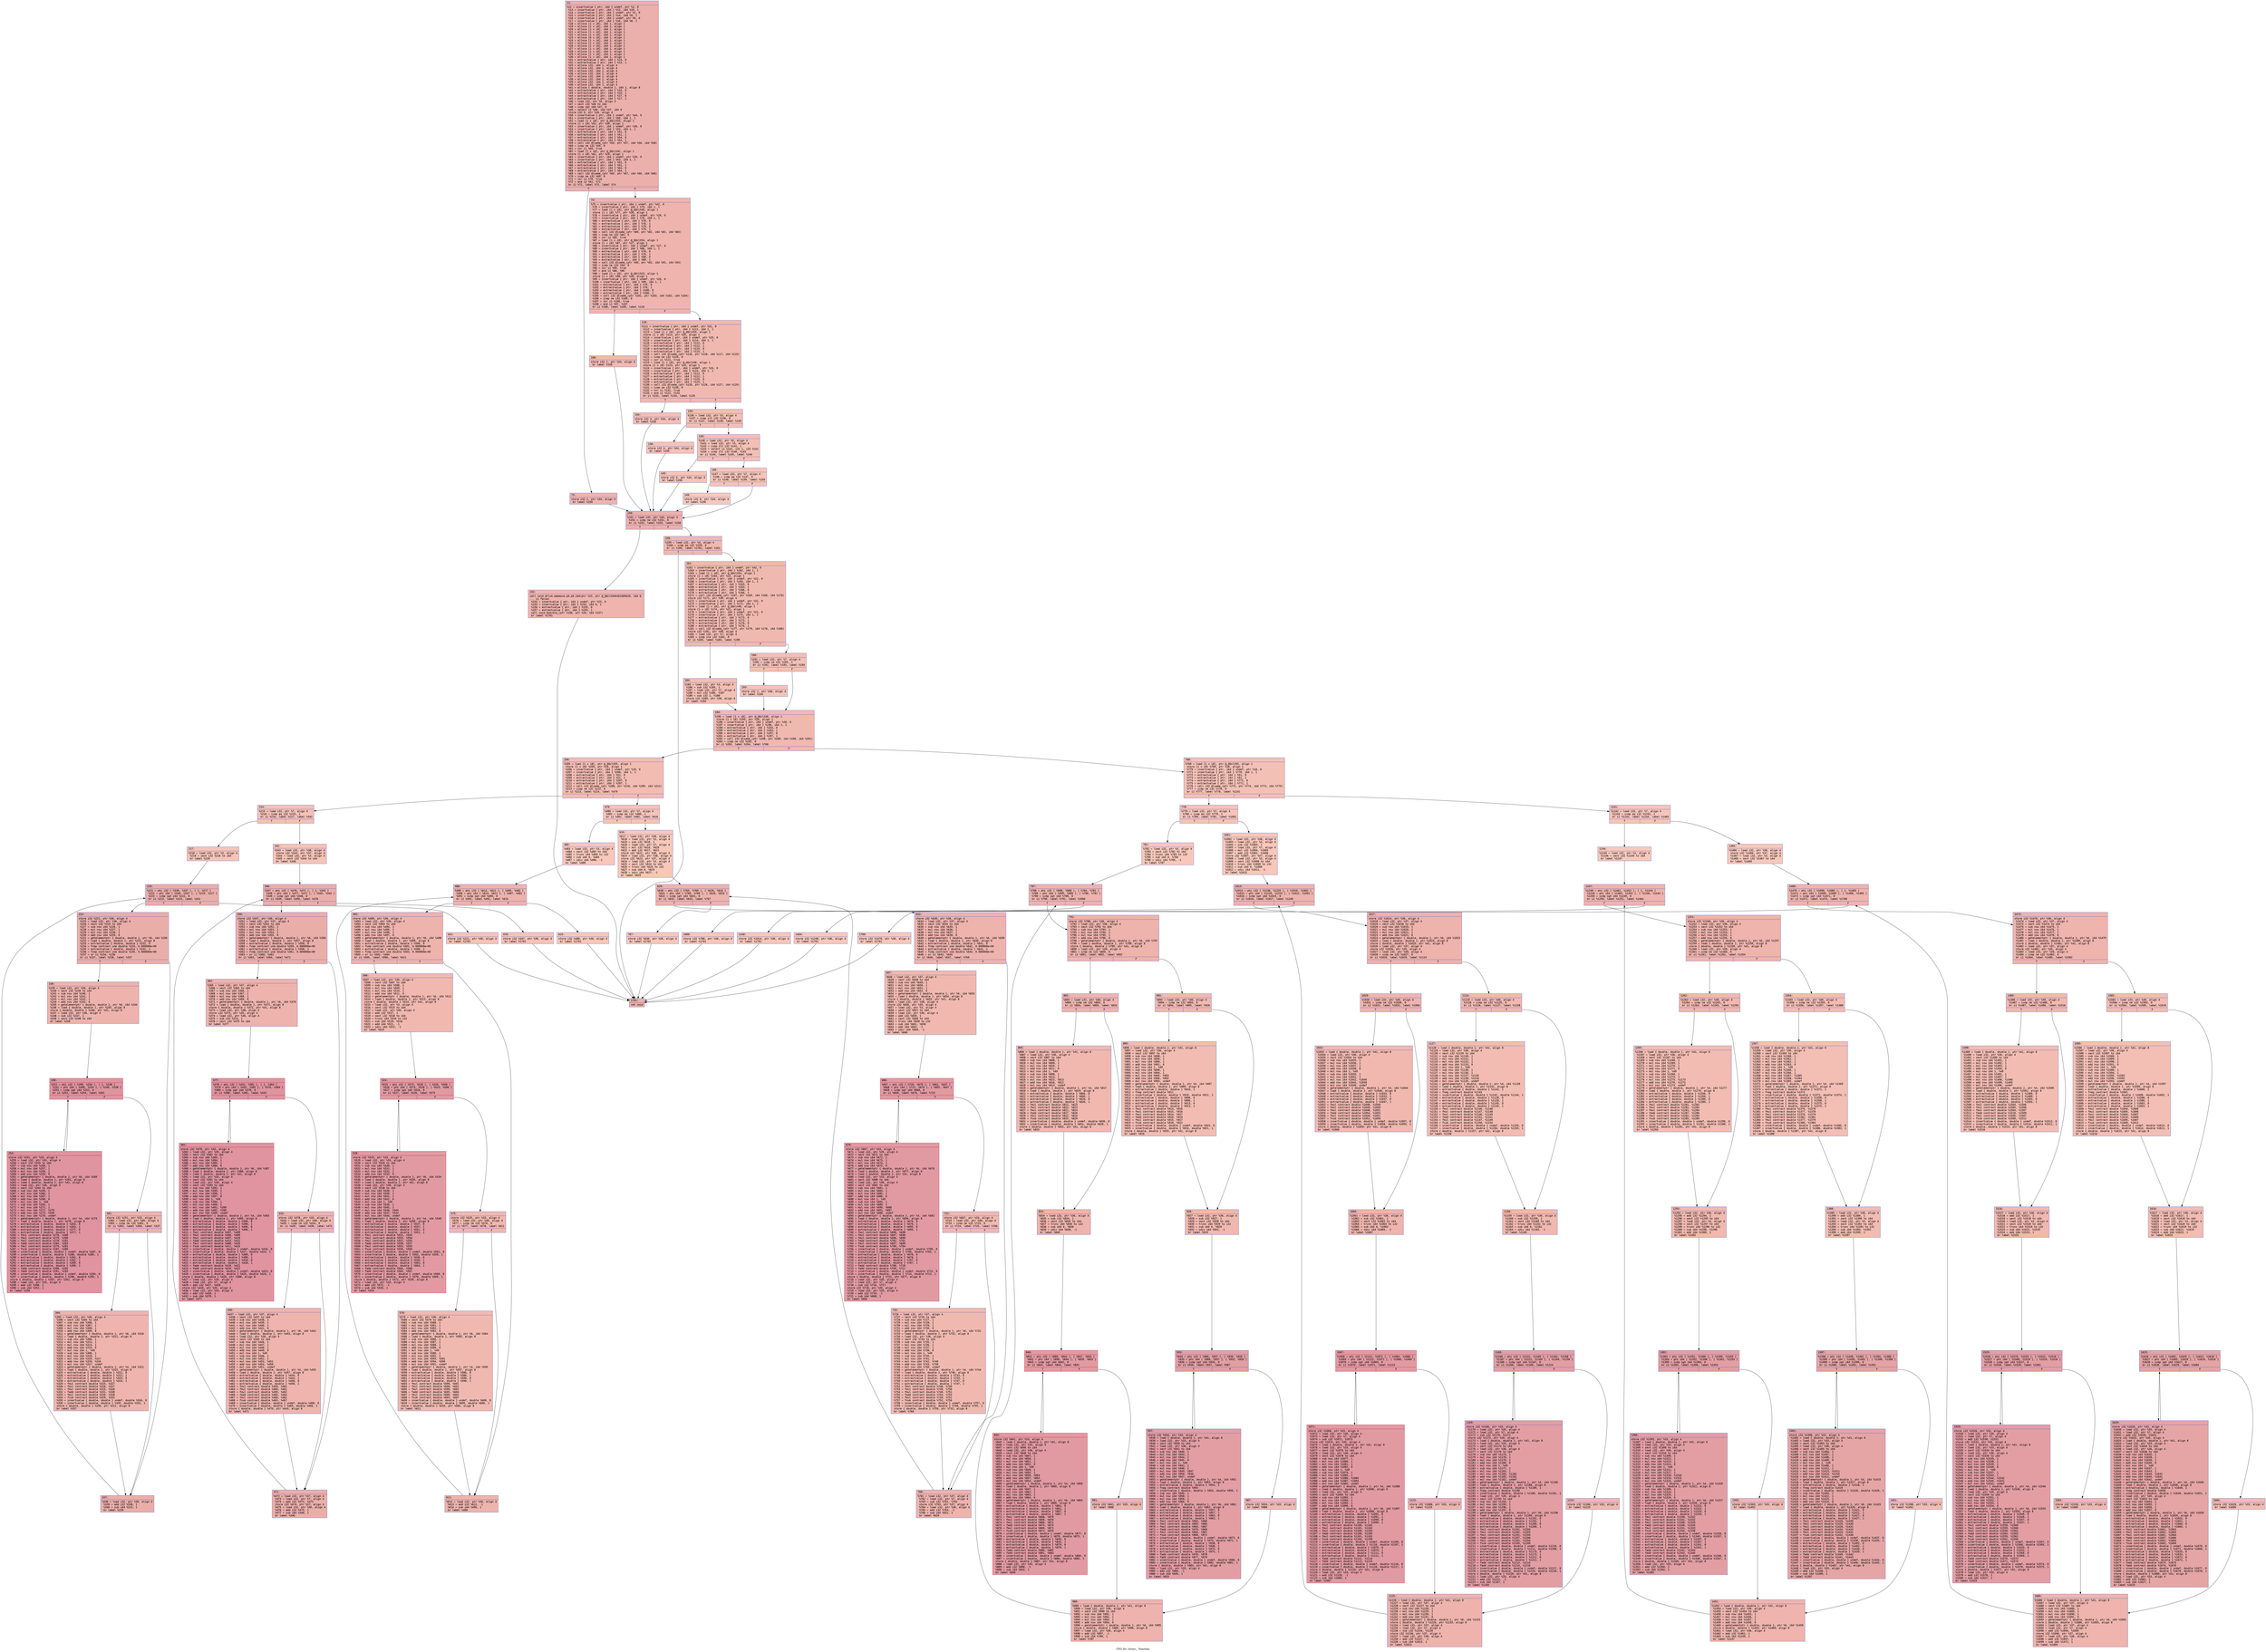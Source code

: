 digraph "CFG for 'ztrmv_' function" {
	label="CFG for 'ztrmv_' function";

	Node0x55ee10c17640 [shape=record,color="#3d50c3ff", style=filled, fillcolor="#d24b4070" fontname="Courier",label="{11:\l|  %12 = insertvalue \{ ptr, i64 \} undef, ptr %2, 0\l  %13 = insertvalue \{ ptr, i64 \} %12, i64 %10, 1\l  %14 = insertvalue \{ ptr, i64 \} undef, ptr %1, 0\l  %15 = insertvalue \{ ptr, i64 \} %14, i64 %9, 1\l  %16 = insertvalue \{ ptr, i64 \} undef, ptr %0, 0\l  %17 = insertvalue \{ ptr, i64 \} %16, i64 %8, 1\l  %18 = alloca [1 x i8], i64 1, align 1\l  %19 = alloca [1 x i8], i64 1, align 1\l  %20 = alloca [1 x i8], i64 1, align 1\l  %21 = alloca [1 x i8], i64 1, align 1\l  %22 = alloca [1 x i8], i64 1, align 1\l  %23 = alloca [6 x i8], i64 1, align 1\l  %24 = alloca [1 x i8], i64 1, align 1\l  %25 = alloca [1 x i8], i64 1, align 1\l  %26 = alloca [1 x i8], i64 1, align 1\l  %27 = alloca [1 x i8], i64 1, align 1\l  %28 = alloca [1 x i8], i64 1, align 1\l  %29 = alloca [1 x i8], i64 1, align 1\l  %30 = alloca [1 x i8], i64 1, align 1\l  %31 = extractvalue \{ ptr, i64 \} %13, 0\l  %32 = extractvalue \{ ptr, i64 \} %13, 1\l  %33 = alloca i32, i64 1, align 4\l  %34 = alloca i32, i64 1, align 4\l  %35 = alloca i32, i64 1, align 4\l  %36 = alloca i32, i64 1, align 4\l  %37 = alloca i32, i64 1, align 4\l  %38 = alloca i32, i64 1, align 4\l  %39 = alloca i32, i64 1, align 4\l  %40 = alloca i32, i64 1, align 4\l  %41 = alloca \{ double, double \}, i64 1, align 8\l  %42 = extractvalue \{ ptr, i64 \} %15, 0\l  %43 = extractvalue \{ ptr, i64 \} %15, 1\l  %44 = extractvalue \{ ptr, i64 \} %17, 0\l  %45 = extractvalue \{ ptr, i64 \} %17, 1\l  %46 = load i32, ptr %5, align 4\l  %47 = sext i32 %46 to i64\l  %48 = icmp sgt i64 %47, 0\l  %49 = select i1 %48, i64 %47, i64 0\l  store i32 0, ptr %34, align 4\l  %50 = insertvalue \{ ptr, i64 \} undef, ptr %44, 0\l  %51 = insertvalue \{ ptr, i64 \} %50, i64 1, 1\l  %52 = load [1 x i8], ptr @_QQclX55, align 1\l  store [1 x i8] %52, ptr %30, align 1\l  %53 = insertvalue \{ ptr, i64 \} undef, ptr %30, 0\l  %54 = insertvalue \{ ptr, i64 \} %53, i64 1, 1\l  %55 = extractvalue \{ ptr, i64 \} %51, 0\l  %56 = extractvalue \{ ptr, i64 \} %51, 1\l  %57 = extractvalue \{ ptr, i64 \} %54, 0\l  %58 = extractvalue \{ ptr, i64 \} %54, 1\l  %59 = call i32 @lsame_(ptr %55, ptr %57, i64 %56, i64 %58)\l  %60 = icmp ne i32 %59, 0\l  %61 = xor i1 %60, true\l  %62 = load [1 x i8], ptr @_QQclX4C, align 1\l  store [1 x i8] %62, ptr %29, align 1\l  %63 = insertvalue \{ ptr, i64 \} undef, ptr %29, 0\l  %64 = insertvalue \{ ptr, i64 \} %63, i64 1, 1\l  %65 = extractvalue \{ ptr, i64 \} %51, 0\l  %66 = extractvalue \{ ptr, i64 \} %51, 1\l  %67 = extractvalue \{ ptr, i64 \} %64, 0\l  %68 = extractvalue \{ ptr, i64 \} %64, 1\l  %69 = call i32 @lsame_(ptr %65, ptr %67, i64 %66, i64 %68)\l  %70 = icmp ne i32 %69, 0\l  %71 = xor i1 %70, true\l  %72 = and i1 %61, %71\l  br i1 %72, label %73, label %74\l|{<s0>T|<s1>F}}"];
	Node0x55ee10c17640:s0 -> Node0x55ee10c1a2b0[tooltip="11 -> 73\nProbability 50.00%" ];
	Node0x55ee10c17640:s1 -> Node0x55ee10c1a300[tooltip="11 -> 74\nProbability 50.00%" ];
	Node0x55ee10c1a2b0 [shape=record,color="#3d50c3ff", style=filled, fillcolor="#d8564670" fontname="Courier",label="{73:\l|  store i32 1, ptr %34, align 4\l  br label %150\l}"];
	Node0x55ee10c1a2b0 -> Node0x55ee10c1a4a0[tooltip="73 -> 150\nProbability 100.00%" ];
	Node0x55ee10c1a300 [shape=record,color="#3d50c3ff", style=filled, fillcolor="#d8564670" fontname="Courier",label="{74:\l|  %75 = insertvalue \{ ptr, i64 \} undef, ptr %42, 0\l  %76 = insertvalue \{ ptr, i64 \} %75, i64 1, 1\l  %77 = load [1 x i8], ptr @_QQclX4E, align 1\l  store [1 x i8] %77, ptr %28, align 1\l  %78 = insertvalue \{ ptr, i64 \} undef, ptr %28, 0\l  %79 = insertvalue \{ ptr, i64 \} %78, i64 1, 1\l  %80 = extractvalue \{ ptr, i64 \} %76, 0\l  %81 = extractvalue \{ ptr, i64 \} %76, 1\l  %82 = extractvalue \{ ptr, i64 \} %79, 0\l  %83 = extractvalue \{ ptr, i64 \} %79, 1\l  %84 = call i32 @lsame_(ptr %80, ptr %82, i64 %81, i64 %83)\l  %85 = icmp ne i32 %84, 0\l  %86 = xor i1 %85, true\l  %87 = load [1 x i8], ptr @_QQclX54, align 1\l  store [1 x i8] %87, ptr %27, align 1\l  %88 = insertvalue \{ ptr, i64 \} undef, ptr %27, 0\l  %89 = insertvalue \{ ptr, i64 \} %88, i64 1, 1\l  %90 = extractvalue \{ ptr, i64 \} %76, 0\l  %91 = extractvalue \{ ptr, i64 \} %76, 1\l  %92 = extractvalue \{ ptr, i64 \} %89, 0\l  %93 = extractvalue \{ ptr, i64 \} %89, 1\l  %94 = call i32 @lsame_(ptr %90, ptr %92, i64 %91, i64 %93)\l  %95 = icmp ne i32 %94, 0\l  %96 = xor i1 %95, true\l  %97 = and i1 %86, %96\l  %98 = load [1 x i8], ptr @_QQclX43, align 1\l  store [1 x i8] %98, ptr %26, align 1\l  %99 = insertvalue \{ ptr, i64 \} undef, ptr %26, 0\l  %100 = insertvalue \{ ptr, i64 \} %99, i64 1, 1\l  %101 = extractvalue \{ ptr, i64 \} %76, 0\l  %102 = extractvalue \{ ptr, i64 \} %76, 1\l  %103 = extractvalue \{ ptr, i64 \} %100, 0\l  %104 = extractvalue \{ ptr, i64 \} %100, 1\l  %105 = call i32 @lsame_(ptr %101, ptr %103, i64 %102, i64 %104)\l  %106 = icmp ne i32 %105, 0\l  %107 = xor i1 %106, true\l  %108 = and i1 %97, %107\l  br i1 %108, label %109, label %110\l|{<s0>T|<s1>F}}"];
	Node0x55ee10c1a300:s0 -> Node0x55ee10c19030[tooltip="74 -> 109\nProbability 50.00%" ];
	Node0x55ee10c1a300:s1 -> Node0x55ee10c1c5c0[tooltip="74 -> 110\nProbability 50.00%" ];
	Node0x55ee10c19030 [shape=record,color="#3d50c3ff", style=filled, fillcolor="#de614d70" fontname="Courier",label="{109:\l|  store i32 2, ptr %34, align 4\l  br label %150\l}"];
	Node0x55ee10c19030 -> Node0x55ee10c1a4a0[tooltip="109 -> 150\nProbability 100.00%" ];
	Node0x55ee10c1c5c0 [shape=record,color="#3d50c3ff", style=filled, fillcolor="#de614d70" fontname="Courier",label="{110:\l|  %111 = insertvalue \{ ptr, i64 \} undef, ptr %31, 0\l  %112 = insertvalue \{ ptr, i64 \} %111, i64 1, 1\l  %113 = load [1 x i8], ptr @_QQclX55, align 1\l  store [1 x i8] %113, ptr %25, align 1\l  %114 = insertvalue \{ ptr, i64 \} undef, ptr %25, 0\l  %115 = insertvalue \{ ptr, i64 \} %114, i64 1, 1\l  %116 = extractvalue \{ ptr, i64 \} %112, 0\l  %117 = extractvalue \{ ptr, i64 \} %112, 1\l  %118 = extractvalue \{ ptr, i64 \} %115, 0\l  %119 = extractvalue \{ ptr, i64 \} %115, 1\l  %120 = call i32 @lsame_(ptr %116, ptr %118, i64 %117, i64 %119)\l  %121 = icmp ne i32 %120, 0\l  %122 = xor i1 %121, true\l  %123 = load [1 x i8], ptr @_QQclX4E, align 1\l  store [1 x i8] %123, ptr %24, align 1\l  %124 = insertvalue \{ ptr, i64 \} undef, ptr %24, 0\l  %125 = insertvalue \{ ptr, i64 \} %124, i64 1, 1\l  %126 = extractvalue \{ ptr, i64 \} %112, 0\l  %127 = extractvalue \{ ptr, i64 \} %112, 1\l  %128 = extractvalue \{ ptr, i64 \} %125, 0\l  %129 = extractvalue \{ ptr, i64 \} %125, 1\l  %130 = call i32 @lsame_(ptr %126, ptr %128, i64 %127, i64 %129)\l  %131 = icmp ne i32 %130, 0\l  %132 = xor i1 %131, true\l  %133 = and i1 %122, %132\l  br i1 %133, label %134, label %135\l|{<s0>T|<s1>F}}"];
	Node0x55ee10c1c5c0:s0 -> Node0x55ee10c1d820[tooltip="110 -> 134\nProbability 50.00%" ];
	Node0x55ee10c1c5c0:s1 -> Node0x55ee10c1d870[tooltip="110 -> 135\nProbability 50.00%" ];
	Node0x55ee10c1d820 [shape=record,color="#3d50c3ff", style=filled, fillcolor="#e36c5570" fontname="Courier",label="{134:\l|  store i32 3, ptr %34, align 4\l  br label %150\l}"];
	Node0x55ee10c1d820 -> Node0x55ee10c1a4a0[tooltip="134 -> 150\nProbability 100.00%" ];
	Node0x55ee10c1d870 [shape=record,color="#3d50c3ff", style=filled, fillcolor="#e36c5570" fontname="Courier",label="{135:\l|  %136 = load i32, ptr %3, align 4\l  %137 = icmp slt i32 %136, 0\l  br i1 %137, label %138, label %139\l|{<s0>T|<s1>F}}"];
	Node0x55ee10c1d870:s0 -> Node0x55ee10c1db90[tooltip="135 -> 138\nProbability 37.50%" ];
	Node0x55ee10c1d870:s1 -> Node0x55ee10c1dbe0[tooltip="135 -> 139\nProbability 62.50%" ];
	Node0x55ee10c1db90 [shape=record,color="#3d50c3ff", style=filled, fillcolor="#e8765c70" fontname="Courier",label="{138:\l|  store i32 4, ptr %34, align 4\l  br label %150\l}"];
	Node0x55ee10c1db90 -> Node0x55ee10c1a4a0[tooltip="138 -> 150\nProbability 100.00%" ];
	Node0x55ee10c1dbe0 [shape=record,color="#3d50c3ff", style=filled, fillcolor="#e5705870" fontname="Courier",label="{139:\l|  %140 = load i32, ptr %5, align 4\l  %141 = load i32, ptr %3, align 4\l  %142 = icmp slt i32 %141, 1\l  %143 = select i1 %142, i32 1, i32 %141\l  %144 = icmp slt i32 %140, %143\l  br i1 %144, label %145, label %146\l|{<s0>T|<s1>F}}"];
	Node0x55ee10c1dbe0:s0 -> Node0x55ee10c1e0c0[tooltip="139 -> 145\nProbability 50.00%" ];
	Node0x55ee10c1dbe0:s1 -> Node0x55ee10c1e110[tooltip="139 -> 146\nProbability 50.00%" ];
	Node0x55ee10c1e0c0 [shape=record,color="#3d50c3ff", style=filled, fillcolor="#e97a5f70" fontname="Courier",label="{145:\l|  store i32 6, ptr %34, align 4\l  br label %150\l}"];
	Node0x55ee10c1e0c0 -> Node0x55ee10c1a4a0[tooltip="145 -> 150\nProbability 100.00%" ];
	Node0x55ee10c1e110 [shape=record,color="#3d50c3ff", style=filled, fillcolor="#e97a5f70" fontname="Courier",label="{146:\l|  %147 = load i32, ptr %7, align 4\l  %148 = icmp eq i32 %147, 0\l  br i1 %148, label %149, label %150\l|{<s0>T|<s1>F}}"];
	Node0x55ee10c1e110:s0 -> Node0x55ee10c1e430[tooltip="146 -> 149\nProbability 37.50%" ];
	Node0x55ee10c1e110:s1 -> Node0x55ee10c1a4a0[tooltip="146 -> 150\nProbability 62.50%" ];
	Node0x55ee10c1e430 [shape=record,color="#3d50c3ff", style=filled, fillcolor="#ed836670" fontname="Courier",label="{149:\l|  store i32 8, ptr %34, align 4\l  br label %150\l}"];
	Node0x55ee10c1e430 -> Node0x55ee10c1a4a0[tooltip="149 -> 150\nProbability 100.00%" ];
	Node0x55ee10c1a4a0 [shape=record,color="#3d50c3ff", style=filled, fillcolor="#d24b4070" fontname="Courier",label="{150:\l|  %151 = load i32, ptr %34, align 4\l  %152 = icmp ne i32 %151, 0\l  br i1 %152, label %153, label %158\l|{<s0>T|<s1>F}}"];
	Node0x55ee10c1a4a0:s0 -> Node0x55ee10c1e750[tooltip="150 -> 153\nProbability 62.50%" ];
	Node0x55ee10c1a4a0:s1 -> Node0x55ee10c1e7a0[tooltip="150 -> 158\nProbability 37.50%" ];
	Node0x55ee10c1e750 [shape=record,color="#3d50c3ff", style=filled, fillcolor="#d8564670" fontname="Courier",label="{153:\l|  call void @llvm.memmove.p0.p0.i64(ptr %23, ptr @_QQclX5A54524D5620, i64 6,\l... i1 false)\l  %154 = insertvalue \{ ptr, i64 \} undef, ptr %23, 0\l  %155 = insertvalue \{ ptr, i64 \} %154, i64 6, 1\l  %156 = extractvalue \{ ptr, i64 \} %155, 0\l  %157 = extractvalue \{ ptr, i64 \} %155, 1\l  call void @xerbla_(ptr %156, ptr %34, i64 %157)\l  br label %1701\l}"];
	Node0x55ee10c1e750 -> Node0x55ee10c1eda0[tooltip="153 -> 1701\nProbability 100.00%" ];
	Node0x55ee10c1e7a0 [shape=record,color="#3d50c3ff", style=filled, fillcolor="#dc5d4a70" fontname="Courier",label="{158:\l|  %159 = load i32, ptr %3, align 4\l  %160 = icmp eq i32 %159, 0\l  br i1 %160, label %1701, label %161\l|{<s0>T|<s1>F}}"];
	Node0x55ee10c1e7a0:s0 -> Node0x55ee10c1eda0[tooltip="158 -> 1701\nProbability 37.50%" ];
	Node0x55ee10c1e7a0:s1 -> Node0x55ee10c1ef70[tooltip="158 -> 161\nProbability 62.50%" ];
	Node0x55ee10c1ef70 [shape=record,color="#3d50c3ff", style=filled, fillcolor="#de614d70" fontname="Courier",label="{161:\l|  %162 = insertvalue \{ ptr, i64 \} undef, ptr %42, 0\l  %163 = insertvalue \{ ptr, i64 \} %162, i64 1, 1\l  %164 = load [1 x i8], ptr @_QQclX54, align 1\l  store [1 x i8] %164, ptr %22, align 1\l  %165 = insertvalue \{ ptr, i64 \} undef, ptr %22, 0\l  %166 = insertvalue \{ ptr, i64 \} %165, i64 1, 1\l  %167 = extractvalue \{ ptr, i64 \} %163, 0\l  %168 = extractvalue \{ ptr, i64 \} %163, 1\l  %169 = extractvalue \{ ptr, i64 \} %166, 0\l  %170 = extractvalue \{ ptr, i64 \} %166, 1\l  %171 = call i32 @lsame_(ptr %167, ptr %169, i64 %168, i64 %170)\l  store i32 %171, ptr %39, align 4\l  %172 = insertvalue \{ ptr, i64 \} undef, ptr %31, 0\l  %173 = insertvalue \{ ptr, i64 \} %172, i64 1, 1\l  %174 = load [1 x i8], ptr @_QQclX4E, align 1\l  store [1 x i8] %174, ptr %21, align 1\l  %175 = insertvalue \{ ptr, i64 \} undef, ptr %21, 0\l  %176 = insertvalue \{ ptr, i64 \} %175, i64 1, 1\l  %177 = extractvalue \{ ptr, i64 \} %173, 0\l  %178 = extractvalue \{ ptr, i64 \} %173, 1\l  %179 = extractvalue \{ ptr, i64 \} %176, 0\l  %180 = extractvalue \{ ptr, i64 \} %176, 1\l  %181 = call i32 @lsame_(ptr %177, ptr %179, i64 %178, i64 %180)\l  store i32 %181, ptr %40, align 4\l  %182 = load i32, ptr %7, align 4\l  %183 = icmp sle i32 %182, 0\l  br i1 %183, label %184, label %190\l|{<s0>T|<s1>F}}"];
	Node0x55ee10c1ef70:s0 -> Node0x55ee10c201a0[tooltip="161 -> 184\nProbability 50.00%" ];
	Node0x55ee10c1ef70:s1 -> Node0x55ee10c201f0[tooltip="161 -> 190\nProbability 50.00%" ];
	Node0x55ee10c201a0 [shape=record,color="#3d50c3ff", style=filled, fillcolor="#e36c5570" fontname="Courier",label="{184:\l|  %185 = load i32, ptr %3, align 4\l  %186 = sub i32 %185, 1\l  %187 = load i32, ptr %7, align 4\l  %188 = mul i32 %186, %187\l  %189 = sub i32 1, %188\l  store i32 %189, ptr %38, align 4\l  br label %194\l}"];
	Node0x55ee10c201a0 -> Node0x55ee10c20640[tooltip="184 -> 194\nProbability 100.00%" ];
	Node0x55ee10c201f0 [shape=record,color="#3d50c3ff", style=filled, fillcolor="#e36c5570" fontname="Courier",label="{190:\l|  %191 = load i32, ptr %7, align 4\l  %192 = icmp ne i32 %191, 1\l  br i1 %192, label %193, label %194\l|{<s0>T|<s1>F}}"];
	Node0x55ee10c201f0:s0 -> Node0x55ee10c1b520[tooltip="190 -> 193\nProbability 50.00%" ];
	Node0x55ee10c201f0:s1 -> Node0x55ee10c20640[tooltip="190 -> 194\nProbability 50.00%" ];
	Node0x55ee10c1b520 [shape=record,color="#3d50c3ff", style=filled, fillcolor="#e8765c70" fontname="Courier",label="{193:\l|  store i32 1, ptr %38, align 4\l  br label %194\l}"];
	Node0x55ee10c1b520 -> Node0x55ee10c20640[tooltip="193 -> 194\nProbability 100.00%" ];
	Node0x55ee10c20640 [shape=record,color="#3d50c3ff", style=filled, fillcolor="#de614d70" fontname="Courier",label="{194:\l|  %195 = load [1 x i8], ptr @_QQclX4E, align 1\l  store [1 x i8] %195, ptr %20, align 1\l  %196 = insertvalue \{ ptr, i64 \} undef, ptr %20, 0\l  %197 = insertvalue \{ ptr, i64 \} %196, i64 1, 1\l  %198 = extractvalue \{ ptr, i64 \} %163, 0\l  %199 = extractvalue \{ ptr, i64 \} %163, 1\l  %200 = extractvalue \{ ptr, i64 \} %197, 0\l  %201 = extractvalue \{ ptr, i64 \} %197, 1\l  %202 = call i32 @lsame_(ptr %198, ptr %200, i64 %199, i64 %201)\l  %203 = icmp ne i32 %202, 0\l  br i1 %203, label %204, label %768\l|{<s0>T|<s1>F}}"];
	Node0x55ee10c20640:s0 -> Node0x55ee10c1bdd0[tooltip="194 -> 204\nProbability 62.50%" ];
	Node0x55ee10c20640:s1 -> Node0x55ee10c1be20[tooltip="194 -> 768\nProbability 37.50%" ];
	Node0x55ee10c1bdd0 [shape=record,color="#3d50c3ff", style=filled, fillcolor="#e1675170" fontname="Courier",label="{204:\l|  %205 = load [1 x i8], ptr @_QQclX55, align 1\l  store [1 x i8] %205, ptr %19, align 1\l  %206 = insertvalue \{ ptr, i64 \} undef, ptr %19, 0\l  %207 = insertvalue \{ ptr, i64 \} %206, i64 1, 1\l  %208 = extractvalue \{ ptr, i64 \} %51, 0\l  %209 = extractvalue \{ ptr, i64 \} %51, 1\l  %210 = extractvalue \{ ptr, i64 \} %207, 0\l  %211 = extractvalue \{ ptr, i64 \} %207, 1\l  %212 = call i32 @lsame_(ptr %208, ptr %210, i64 %209, i64 %211)\l  %213 = icmp ne i32 %212, 0\l  br i1 %213, label %214, label %479\l|{<s0>T|<s1>F}}"];
	Node0x55ee10c1bdd0:s0 -> Node0x55ee10c22970[tooltip="204 -> 214\nProbability 62.50%" ];
	Node0x55ee10c1bdd0:s1 -> Node0x55ee10c229c0[tooltip="204 -> 479\nProbability 37.50%" ];
	Node0x55ee10c22970 [shape=record,color="#3d50c3ff", style=filled, fillcolor="#e5705870" fontname="Courier",label="{214:\l|  %215 = load i32, ptr %7, align 4\l  %216 = icmp eq i32 %215, 1\l  br i1 %216, label %217, label %342\l|{<s0>T|<s1>F}}"];
	Node0x55ee10c22970:s0 -> Node0x55ee10c22bd0[tooltip="214 -> 217\nProbability 50.00%" ];
	Node0x55ee10c22970:s1 -> Node0x55ee10c22c20[tooltip="214 -> 342\nProbability 50.00%" ];
	Node0x55ee10c22bd0 [shape=record,color="#3d50c3ff", style=filled, fillcolor="#e8765c70" fontname="Courier",label="{217:\l|  %218 = load i32, ptr %3, align 4\l  %219 = sext i32 %218 to i64\l  br label %220\l}"];
	Node0x55ee10c22bd0 -> Node0x55ee10c22e10[tooltip="217 -> 220\nProbability 100.00%" ];
	Node0x55ee10c22e10 [shape=record,color="#3d50c3ff", style=filled, fillcolor="#d0473d70" fontname="Courier",label="{220:\l|  %221 = phi i32 [ %339, %337 ], [ 1, %217 ]\l  %222 = phi i64 [ %340, %337 ], [ %219, %217 ]\l  %223 = icmp sgt i64 %222, 0\l  br i1 %223, label %224, label %341\l|{<s0>T|<s1>F}}"];
	Node0x55ee10c22e10:s0 -> Node0x55ee10c23130[tooltip="220 -> 224\nProbability 96.88%" ];
	Node0x55ee10c22e10:s1 -> Node0x55ee10c23180[tooltip="220 -> 341\nProbability 3.12%" ];
	Node0x55ee10c23130 [shape=record,color="#3d50c3ff", style=filled, fillcolor="#d0473d70" fontname="Courier",label="{224:\l|  store i32 %221, ptr %36, align 4\l  %225 = load i32, ptr %36, align 4\l  %226 = sext i32 %225 to i64\l  %227 = sub nsw i64 %226, 1\l  %228 = mul nsw i64 %227, 1\l  %229 = mul nsw i64 %228, 1\l  %230 = add nsw i64 %229, 0\l  %231 = getelementptr \{ double, double \}, ptr %6, i64 %230\l  %232 = load \{ double, double \}, ptr %231, align 8\l  %233 = extractvalue \{ double, double \} %232, 0\l  %234 = fcmp contract une double %233, 0.000000e+00\l  %235 = extractvalue \{ double, double \} %232, 1\l  %236 = fcmp contract une double %235, 0.000000e+00\l  %237 = or i1 %234, %236\l  br i1 %237, label %238, label %337\l|{<s0>T|<s1>F}}"];
	Node0x55ee10c23130:s0 -> Node0x55ee10c23a40[tooltip="224 -> 238\nProbability 50.00%" ];
	Node0x55ee10c23130:s1 -> Node0x55ee10c22ed0[tooltip="224 -> 337\nProbability 50.00%" ];
	Node0x55ee10c23a40 [shape=record,color="#3d50c3ff", style=filled, fillcolor="#d6524470" fontname="Courier",label="{238:\l|  %239 = load i32, ptr %36, align 4\l  %240 = sext i32 %239 to i64\l  %241 = sub nsw i64 %240, 1\l  %242 = mul nsw i64 %241, 1\l  %243 = mul nsw i64 %242, 1\l  %244 = add nsw i64 %243, 0\l  %245 = getelementptr \{ double, double \}, ptr %6, i64 %244\l  %246 = load \{ double, double \}, ptr %245, align 8\l  store \{ double, double \} %246, ptr %41, align 8\l  %247 = load i32, ptr %36, align 4\l  %248 = sub i32 %247, 1\l  %249 = sext i32 %248 to i64\l  br label %250\l}"];
	Node0x55ee10c23a40 -> Node0x55ee10c241b0[tooltip="238 -> 250\nProbability 100.00%" ];
	Node0x55ee10c241b0 [shape=record,color="#b70d28ff", style=filled, fillcolor="#b70d2870" fontname="Courier",label="{250:\l|  %251 = phi i32 [ %299, %254 ], [ 1, %238 ]\l  %252 = phi i64 [ %300, %254 ], [ %249, %238 ]\l  %253 = icmp sgt i64 %252, 0\l  br i1 %253, label %254, label %301\l|{<s0>T|<s1>F}}"];
	Node0x55ee10c241b0:s0 -> Node0x55ee10c24270[tooltip="250 -> 254\nProbability 96.88%" ];
	Node0x55ee10c241b0:s1 -> Node0x55ee10c244d0[tooltip="250 -> 301\nProbability 3.12%" ];
	Node0x55ee10c24270 [shape=record,color="#b70d28ff", style=filled, fillcolor="#b70d2870" fontname="Courier",label="{254:\l|  store i32 %251, ptr %33, align 4\l  %255 = load i32, ptr %33, align 4\l  %256 = sext i32 %255 to i64\l  %257 = sub nsw i64 %256, 1\l  %258 = mul nsw i64 %257, 1\l  %259 = mul nsw i64 %258, 1\l  %260 = add nsw i64 %259, 0\l  %261 = getelementptr \{ double, double \}, ptr %6, i64 %260\l  %262 = load \{ double, double \}, ptr %261, align 8\l  %263 = load \{ double, double \}, ptr %41, align 8\l  %264 = load i32, ptr %36, align 4\l  %265 = sext i32 %264 to i64\l  %266 = sub nsw i64 %256, 1\l  %267 = mul nsw i64 %266, 1\l  %268 = mul nsw i64 %267, 1\l  %269 = add nsw i64 %268, 0\l  %270 = mul nsw i64 1, %49\l  %271 = sub nsw i64 %265, 1\l  %272 = mul nsw i64 %271, 1\l  %273 = mul nsw i64 %272, %270\l  %274 = add nsw i64 %273, %269\l  %275 = mul nsw i64 %270, undef\l  %276 = getelementptr \{ double, double \}, ptr %4, i64 %274\l  %277 = load \{ double, double \}, ptr %276, align 8\l  %278 = extractvalue \{ double, double \} %263, 0\l  %279 = extractvalue \{ double, double \} %263, 1\l  %280 = extractvalue \{ double, double \} %277, 0\l  %281 = extractvalue \{ double, double \} %277, 1\l  %282 = fmul contract double %278, %280\l  %283 = fmul contract double %279, %280\l  %284 = fmul contract double %278, %281\l  %285 = fadd contract double %284, %283\l  %286 = fmul contract double %279, %281\l  %287 = fsub contract double %282, %286\l  %288 = insertvalue \{ double, double \} undef, double %287, 0\l  %289 = insertvalue \{ double, double \} %288, double %285, 1\l  %290 = extractvalue \{ double, double \} %262, 0\l  %291 = extractvalue \{ double, double \} %262, 1\l  %292 = extractvalue \{ double, double \} %289, 0\l  %293 = extractvalue \{ double, double \} %289, 1\l  %294 = fadd contract double %290, %292\l  %295 = fadd contract double %291, %293\l  %296 = insertvalue \{ double, double \} undef, double %294, 0\l  %297 = insertvalue \{ double, double \} %296, double %295, 1\l  store \{ double, double \} %297, ptr %261, align 8\l  %298 = load i32, ptr %33, align 4\l  %299 = add i32 %298, 1\l  %300 = sub i64 %252, 1\l  br label %250\l}"];
	Node0x55ee10c24270 -> Node0x55ee10c241b0[tooltip="254 -> 250\nProbability 100.00%" ];
	Node0x55ee10c244d0 [shape=record,color="#3d50c3ff", style=filled, fillcolor="#d6524470" fontname="Courier",label="{301:\l|  store i32 %251, ptr %33, align 4\l  %302 = load i32, ptr %40, align 4\l  %303 = icmp ne i32 %302, 0\l  br i1 %303, label %304, label %337\l|{<s0>T|<s1>F}}"];
	Node0x55ee10c244d0:s0 -> Node0x55ee10c26310[tooltip="301 -> 304\nProbability 62.50%" ];
	Node0x55ee10c244d0:s1 -> Node0x55ee10c22ed0[tooltip="301 -> 337\nProbability 37.50%" ];
	Node0x55ee10c26310 [shape=record,color="#3d50c3ff", style=filled, fillcolor="#d8564670" fontname="Courier",label="{304:\l|  %305 = load i32, ptr %36, align 4\l  %306 = sext i32 %305 to i64\l  %307 = sub nsw i64 %306, 1\l  %308 = mul nsw i64 %307, 1\l  %309 = mul nsw i64 %308, 1\l  %310 = add nsw i64 %309, 0\l  %311 = getelementptr \{ double, double \}, ptr %6, i64 %310\l  %312 = load \{ double, double \}, ptr %311, align 8\l  %313 = sub nsw i64 %306, 1\l  %314 = mul nsw i64 %313, 1\l  %315 = mul nsw i64 %314, 1\l  %316 = add nsw i64 %315, 0\l  %317 = mul nsw i64 1, %49\l  %318 = sub nsw i64 %306, 1\l  %319 = mul nsw i64 %318, 1\l  %320 = mul nsw i64 %319, %317\l  %321 = add nsw i64 %320, %316\l  %322 = mul nsw i64 %317, undef\l  %323 = getelementptr \{ double, double \}, ptr %4, i64 %321\l  %324 = load \{ double, double \}, ptr %323, align 8\l  %325 = extractvalue \{ double, double \} %312, 0\l  %326 = extractvalue \{ double, double \} %312, 1\l  %327 = extractvalue \{ double, double \} %324, 0\l  %328 = extractvalue \{ double, double \} %324, 1\l  %329 = fmul contract double %325, %327\l  %330 = fmul contract double %326, %327\l  %331 = fmul contract double %325, %328\l  %332 = fadd contract double %331, %330\l  %333 = fmul contract double %326, %328\l  %334 = fsub contract double %329, %333\l  %335 = insertvalue \{ double, double \} undef, double %334, 0\l  %336 = insertvalue \{ double, double \} %335, double %332, 1\l  store \{ double, double \} %336, ptr %311, align 8\l  br label %337\l}"];
	Node0x55ee10c26310 -> Node0x55ee10c22ed0[tooltip="304 -> 337\nProbability 100.00%" ];
	Node0x55ee10c22ed0 [shape=record,color="#3d50c3ff", style=filled, fillcolor="#d0473d70" fontname="Courier",label="{337:\l|  %338 = load i32, ptr %36, align 4\l  %339 = add i32 %338, 1\l  %340 = sub i64 %222, 1\l  br label %220\l}"];
	Node0x55ee10c22ed0 -> Node0x55ee10c22e10[tooltip="337 -> 220\nProbability 100.00%" ];
	Node0x55ee10c23180 [shape=record,color="#3d50c3ff", style=filled, fillcolor="#e8765c70" fontname="Courier",label="{341:\l|  store i32 %221, ptr %36, align 4\l  br label %1701\l}"];
	Node0x55ee10c23180 -> Node0x55ee10c1eda0[tooltip="341 -> 1701\nProbability 100.00%" ];
	Node0x55ee10c22c20 [shape=record,color="#3d50c3ff", style=filled, fillcolor="#e8765c70" fontname="Courier",label="{342:\l|  %343 = load i32, ptr %38, align 4\l  store i32 %343, ptr %37, align 4\l  %344 = load i32, ptr %3, align 4\l  %345 = sext i32 %344 to i64\l  br label %346\l}"];
	Node0x55ee10c22c20 -> Node0x55ee10c3bad0[tooltip="342 -> 346\nProbability 100.00%" ];
	Node0x55ee10c3bad0 [shape=record,color="#3d50c3ff", style=filled, fillcolor="#d0473d70" fontname="Courier",label="{346:\l|  %347 = phi i32 [ %476, %471 ], [ 1, %342 ]\l  %348 = phi i64 [ %477, %471 ], [ %345, %342 ]\l  %349 = icmp sgt i64 %348, 0\l  br i1 %349, label %350, label %478\l|{<s0>T|<s1>F}}"];
	Node0x55ee10c3bad0:s0 -> Node0x55ee10c3bdf0[tooltip="346 -> 350\nProbability 96.88%" ];
	Node0x55ee10c3bad0:s1 -> Node0x55ee10c3be40[tooltip="346 -> 478\nProbability 3.12%" ];
	Node0x55ee10c3bdf0 [shape=record,color="#3d50c3ff", style=filled, fillcolor="#d0473d70" fontname="Courier",label="{350:\l|  store i32 %347, ptr %36, align 4\l  %351 = load i32, ptr %37, align 4\l  %352 = sext i32 %351 to i64\l  %353 = sub nsw i64 %352, 1\l  %354 = mul nsw i64 %353, 1\l  %355 = mul nsw i64 %354, 1\l  %356 = add nsw i64 %355, 0\l  %357 = getelementptr \{ double, double \}, ptr %6, i64 %356\l  %358 = load \{ double, double \}, ptr %357, align 8\l  %359 = extractvalue \{ double, double \} %358, 0\l  %360 = fcmp contract une double %359, 0.000000e+00\l  %361 = extractvalue \{ double, double \} %358, 1\l  %362 = fcmp contract une double %361, 0.000000e+00\l  %363 = or i1 %360, %362\l  br i1 %363, label %364, label %471\l|{<s0>T|<s1>F}}"];
	Node0x55ee10c3bdf0:s0 -> Node0x55ee10c3c700[tooltip="350 -> 364\nProbability 50.00%" ];
	Node0x55ee10c3bdf0:s1 -> Node0x55ee10c3bb90[tooltip="350 -> 471\nProbability 50.00%" ];
	Node0x55ee10c3c700 [shape=record,color="#3d50c3ff", style=filled, fillcolor="#d6524470" fontname="Courier",label="{364:\l|  %365 = load i32, ptr %37, align 4\l  %366 = sext i32 %365 to i64\l  %367 = sub nsw i64 %366, 1\l  %368 = mul nsw i64 %367, 1\l  %369 = mul nsw i64 %368, 1\l  %370 = add nsw i64 %369, 0\l  %371 = getelementptr \{ double, double \}, ptr %6, i64 %370\l  %372 = load \{ double, double \}, ptr %371, align 8\l  store \{ double, double \} %372, ptr %41, align 8\l  %373 = load i32, ptr %38, align 4\l  store i32 %373, ptr %35, align 4\l  %374 = load i32, ptr %36, align 4\l  %375 = sub i32 %374, 1\l  %376 = sext i32 %375 to i64\l  br label %377\l}"];
	Node0x55ee10c3c700 -> Node0x55ee10c3cf90[tooltip="364 -> 377\nProbability 100.00%" ];
	Node0x55ee10c3cf90 [shape=record,color="#b70d28ff", style=filled, fillcolor="#b70d2870" fontname="Courier",label="{377:\l|  %378 = phi i32 [ %431, %381 ], [ 1, %364 ]\l  %379 = phi i64 [ %432, %381 ], [ %376, %364 ]\l  %380 = icmp sgt i64 %379, 0\l  br i1 %380, label %381, label %433\l|{<s0>T|<s1>F}}"];
	Node0x55ee10c3cf90:s0 -> Node0x55ee10c3d050[tooltip="377 -> 381\nProbability 96.88%" ];
	Node0x55ee10c3cf90:s1 -> Node0x55ee10c3d2b0[tooltip="377 -> 433\nProbability 3.12%" ];
	Node0x55ee10c3d050 [shape=record,color="#b70d28ff", style=filled, fillcolor="#b70d2870" fontname="Courier",label="{381:\l|  store i32 %378, ptr %33, align 4\l  %382 = load i32, ptr %35, align 4\l  %383 = sext i32 %382 to i64\l  %384 = sub nsw i64 %383, 1\l  %385 = mul nsw i64 %384, 1\l  %386 = mul nsw i64 %385, 1\l  %387 = add nsw i64 %386, 0\l  %388 = getelementptr \{ double, double \}, ptr %6, i64 %387\l  %389 = load \{ double, double \}, ptr %388, align 8\l  %390 = load \{ double, double \}, ptr %41, align 8\l  %391 = load i32, ptr %33, align 4\l  %392 = sext i32 %391 to i64\l  %393 = load i32, ptr %36, align 4\l  %394 = sext i32 %393 to i64\l  %395 = sub nsw i64 %392, 1\l  %396 = mul nsw i64 %395, 1\l  %397 = mul nsw i64 %396, 1\l  %398 = add nsw i64 %397, 0\l  %399 = mul nsw i64 1, %49\l  %400 = sub nsw i64 %394, 1\l  %401 = mul nsw i64 %400, 1\l  %402 = mul nsw i64 %401, %399\l  %403 = add nsw i64 %402, %398\l  %404 = mul nsw i64 %399, undef\l  %405 = getelementptr \{ double, double \}, ptr %4, i64 %403\l  %406 = load \{ double, double \}, ptr %405, align 8\l  %407 = extractvalue \{ double, double \} %390, 0\l  %408 = extractvalue \{ double, double \} %390, 1\l  %409 = extractvalue \{ double, double \} %406, 0\l  %410 = extractvalue \{ double, double \} %406, 1\l  %411 = fmul contract double %407, %409\l  %412 = fmul contract double %408, %409\l  %413 = fmul contract double %407, %410\l  %414 = fadd contract double %413, %412\l  %415 = fmul contract double %408, %410\l  %416 = fsub contract double %411, %415\l  %417 = insertvalue \{ double, double \} undef, double %416, 0\l  %418 = insertvalue \{ double, double \} %417, double %414, 1\l  %419 = extractvalue \{ double, double \} %389, 0\l  %420 = extractvalue \{ double, double \} %389, 1\l  %421 = extractvalue \{ double, double \} %418, 0\l  %422 = extractvalue \{ double, double \} %418, 1\l  %423 = fadd contract double %419, %421\l  %424 = fadd contract double %420, %422\l  %425 = insertvalue \{ double, double \} undef, double %423, 0\l  %426 = insertvalue \{ double, double \} %425, double %424, 1\l  store \{ double, double \} %426, ptr %388, align 8\l  %427 = load i32, ptr %35, align 4\l  %428 = load i32, ptr %7, align 4\l  %429 = add i32 %427, %428\l  store i32 %429, ptr %35, align 4\l  %430 = load i32, ptr %33, align 4\l  %431 = add i32 %430, 1\l  %432 = sub i64 %379, 1\l  br label %377\l}"];
	Node0x55ee10c3d050 -> Node0x55ee10c3cf90[tooltip="381 -> 377\nProbability 100.00%" ];
	Node0x55ee10c3d2b0 [shape=record,color="#3d50c3ff", style=filled, fillcolor="#d6524470" fontname="Courier",label="{433:\l|  store i32 %378, ptr %33, align 4\l  %434 = load i32, ptr %40, align 4\l  %435 = icmp ne i32 %434, 0\l  br i1 %435, label %436, label %471\l|{<s0>T|<s1>F}}"];
	Node0x55ee10c3d2b0:s0 -> Node0x55ee10c22650[tooltip="433 -> 436\nProbability 62.50%" ];
	Node0x55ee10c3d2b0:s1 -> Node0x55ee10c3bb90[tooltip="433 -> 471\nProbability 37.50%" ];
	Node0x55ee10c22650 [shape=record,color="#3d50c3ff", style=filled, fillcolor="#d8564670" fontname="Courier",label="{436:\l|  %437 = load i32, ptr %37, align 4\l  %438 = sext i32 %437 to i64\l  %439 = sub nsw i64 %438, 1\l  %440 = mul nsw i64 %439, 1\l  %441 = mul nsw i64 %440, 1\l  %442 = add nsw i64 %441, 0\l  %443 = getelementptr \{ double, double \}, ptr %6, i64 %442\l  %444 = load \{ double, double \}, ptr %443, align 8\l  %445 = load i32, ptr %36, align 4\l  %446 = sext i32 %445 to i64\l  %447 = sub nsw i64 %446, 1\l  %448 = mul nsw i64 %447, 1\l  %449 = mul nsw i64 %448, 1\l  %450 = add nsw i64 %449, 0\l  %451 = mul nsw i64 1, %49\l  %452 = sub nsw i64 %446, 1\l  %453 = mul nsw i64 %452, 1\l  %454 = mul nsw i64 %453, %451\l  %455 = add nsw i64 %454, %450\l  %456 = mul nsw i64 %451, undef\l  %457 = getelementptr \{ double, double \}, ptr %4, i64 %455\l  %458 = load \{ double, double \}, ptr %457, align 8\l  %459 = extractvalue \{ double, double \} %444, 0\l  %460 = extractvalue \{ double, double \} %444, 1\l  %461 = extractvalue \{ double, double \} %458, 0\l  %462 = extractvalue \{ double, double \} %458, 1\l  %463 = fmul contract double %459, %461\l  %464 = fmul contract double %460, %461\l  %465 = fmul contract double %459, %462\l  %466 = fadd contract double %465, %464\l  %467 = fmul contract double %460, %462\l  %468 = fsub contract double %463, %467\l  %469 = insertvalue \{ double, double \} undef, double %468, 0\l  %470 = insertvalue \{ double, double \} %469, double %466, 1\l  store \{ double, double \} %470, ptr %443, align 8\l  br label %471\l}"];
	Node0x55ee10c22650 -> Node0x55ee10c3bb90[tooltip="436 -> 471\nProbability 100.00%" ];
	Node0x55ee10c3bb90 [shape=record,color="#3d50c3ff", style=filled, fillcolor="#d0473d70" fontname="Courier",label="{471:\l|  %472 = load i32, ptr %37, align 4\l  %473 = load i32, ptr %7, align 4\l  %474 = add i32 %472, %473\l  store i32 %474, ptr %37, align 4\l  %475 = load i32, ptr %36, align 4\l  %476 = add i32 %475, 1\l  %477 = sub i64 %348, 1\l  br label %346\l}"];
	Node0x55ee10c3bb90 -> Node0x55ee10c3bad0[tooltip="471 -> 346\nProbability 100.00%" ];
	Node0x55ee10c3be40 [shape=record,color="#3d50c3ff", style=filled, fillcolor="#e8765c70" fontname="Courier",label="{478:\l|  store i32 %347, ptr %36, align 4\l  br label %1701\l}"];
	Node0x55ee10c3be40 -> Node0x55ee10c1eda0[tooltip="478 -> 1701\nProbability 100.00%" ];
	Node0x55ee10c229c0 [shape=record,color="#3d50c3ff", style=filled, fillcolor="#e8765c70" fontname="Courier",label="{479:\l|  %480 = load i32, ptr %7, align 4\l  %481 = icmp eq i32 %480, 1\l  br i1 %481, label %482, label %616\l|{<s0>T|<s1>F}}"];
	Node0x55ee10c229c0:s0 -> Node0x55ee10c42fc0[tooltip="479 -> 482\nProbability 50.00%" ];
	Node0x55ee10c229c0:s1 -> Node0x55ee10c43010[tooltip="479 -> 616\nProbability 50.00%" ];
	Node0x55ee10c42fc0 [shape=record,color="#3d50c3ff", style=filled, fillcolor="#ec7f6370" fontname="Courier",label="{482:\l|  %483 = load i32, ptr %3, align 4\l  %484 = sext i32 %483 to i64\l  %485 = trunc i64 %484 to i32\l  %486 = sub i64 0, %484\l  %487 = sdiv i64 %486, -1\l  br label %488\l}"];
	Node0x55ee10c42fc0 -> Node0x55ee10c43390[tooltip="482 -> 488\nProbability 100.00%" ];
	Node0x55ee10c43390 [shape=record,color="#3d50c3ff", style=filled, fillcolor="#d6524470" fontname="Courier",label="{488:\l|  %489 = phi i32 [ %613, %611 ], [ %485, %482 ]\l  %490 = phi i64 [ %614, %611 ], [ %487, %482 ]\l  %491 = icmp sgt i64 %490, 0\l  br i1 %491, label %492, label %615\l|{<s0>T|<s1>F}}"];
	Node0x55ee10c43390:s0 -> Node0x55ee10c436b0[tooltip="488 -> 492\nProbability 96.88%" ];
	Node0x55ee10c43390:s1 -> Node0x55ee10c43700[tooltip="488 -> 615\nProbability 3.12%" ];
	Node0x55ee10c436b0 [shape=record,color="#3d50c3ff", style=filled, fillcolor="#d6524470" fontname="Courier",label="{492:\l|  store i32 %489, ptr %36, align 4\l  %493 = load i32, ptr %36, align 4\l  %494 = sext i32 %493 to i64\l  %495 = sub nsw i64 %494, 1\l  %496 = mul nsw i64 %495, 1\l  %497 = mul nsw i64 %496, 1\l  %498 = add nsw i64 %497, 0\l  %499 = getelementptr \{ double, double \}, ptr %6, i64 %498\l  %500 = load \{ double, double \}, ptr %499, align 8\l  %501 = extractvalue \{ double, double \} %500, 0\l  %502 = fcmp contract une double %501, 0.000000e+00\l  %503 = extractvalue \{ double, double \} %500, 1\l  %504 = fcmp contract une double %503, 0.000000e+00\l  %505 = or i1 %502, %504\l  br i1 %505, label %506, label %611\l|{<s0>T|<s1>F}}"];
	Node0x55ee10c436b0:s0 -> Node0x55ee10c43fc0[tooltip="492 -> 506\nProbability 50.00%" ];
	Node0x55ee10c436b0:s1 -> Node0x55ee10c43450[tooltip="492 -> 611\nProbability 50.00%" ];
	Node0x55ee10c43fc0 [shape=record,color="#3d50c3ff", style=filled, fillcolor="#dc5d4a70" fontname="Courier",label="{506:\l|  %507 = load i32, ptr %36, align 4\l  %508 = sext i32 %507 to i64\l  %509 = sub nsw i64 %508, 1\l  %510 = mul nsw i64 %509, 1\l  %511 = mul nsw i64 %510, 1\l  %512 = add nsw i64 %511, 0\l  %513 = getelementptr \{ double, double \}, ptr %6, i64 %512\l  %514 = load \{ double, double \}, ptr %513, align 8\l  store \{ double, double \} %514, ptr %41, align 8\l  %515 = load i32, ptr %3, align 4\l  %516 = sext i32 %515 to i64\l  %517 = load i32, ptr %36, align 4\l  %518 = add i32 %517, 1\l  %519 = sext i32 %518 to i64\l  %520 = trunc i64 %516 to i32\l  %521 = sub i64 %519, %516\l  %522 = add i64 %521, -1\l  %523 = sdiv i64 %522, -1\l  br label %524\l}"];
	Node0x55ee10c43fc0 -> Node0x55ee10c44a40[tooltip="506 -> 524\nProbability 100.00%" ];
	Node0x55ee10c44a40 [shape=record,color="#b70d28ff", style=filled, fillcolor="#bb1b2c70" fontname="Courier",label="{524:\l|  %525 = phi i32 [ %573, %528 ], [ %520, %506 ]\l  %526 = phi i64 [ %574, %528 ], [ %523, %506 ]\l  %527 = icmp sgt i64 %526, 0\l  br i1 %527, label %528, label %575\l|{<s0>T|<s1>F}}"];
	Node0x55ee10c44a40:s0 -> Node0x55ee10c44b00[tooltip="524 -> 528\nProbability 96.88%" ];
	Node0x55ee10c44a40:s1 -> Node0x55ee10c44d60[tooltip="524 -> 575\nProbability 3.12%" ];
	Node0x55ee10c44b00 [shape=record,color="#b70d28ff", style=filled, fillcolor="#bb1b2c70" fontname="Courier",label="{528:\l|  store i32 %525, ptr %33, align 4\l  %529 = load i32, ptr %33, align 4\l  %530 = sext i32 %529 to i64\l  %531 = sub nsw i64 %530, 1\l  %532 = mul nsw i64 %531, 1\l  %533 = mul nsw i64 %532, 1\l  %534 = add nsw i64 %533, 0\l  %535 = getelementptr \{ double, double \}, ptr %6, i64 %534\l  %536 = load \{ double, double \}, ptr %535, align 8\l  %537 = load \{ double, double \}, ptr %41, align 8\l  %538 = load i32, ptr %36, align 4\l  %539 = sext i32 %538 to i64\l  %540 = sub nsw i64 %530, 1\l  %541 = mul nsw i64 %540, 1\l  %542 = mul nsw i64 %541, 1\l  %543 = add nsw i64 %542, 0\l  %544 = mul nsw i64 1, %49\l  %545 = sub nsw i64 %539, 1\l  %546 = mul nsw i64 %545, 1\l  %547 = mul nsw i64 %546, %544\l  %548 = add nsw i64 %547, %543\l  %549 = mul nsw i64 %544, undef\l  %550 = getelementptr \{ double, double \}, ptr %4, i64 %548\l  %551 = load \{ double, double \}, ptr %550, align 8\l  %552 = extractvalue \{ double, double \} %537, 0\l  %553 = extractvalue \{ double, double \} %537, 1\l  %554 = extractvalue \{ double, double \} %551, 0\l  %555 = extractvalue \{ double, double \} %551, 1\l  %556 = fmul contract double %552, %554\l  %557 = fmul contract double %553, %554\l  %558 = fmul contract double %552, %555\l  %559 = fadd contract double %558, %557\l  %560 = fmul contract double %553, %555\l  %561 = fsub contract double %556, %560\l  %562 = insertvalue \{ double, double \} undef, double %561, 0\l  %563 = insertvalue \{ double, double \} %562, double %559, 1\l  %564 = extractvalue \{ double, double \} %536, 0\l  %565 = extractvalue \{ double, double \} %536, 1\l  %566 = extractvalue \{ double, double \} %563, 0\l  %567 = extractvalue \{ double, double \} %563, 1\l  %568 = fadd contract double %564, %566\l  %569 = fadd contract double %565, %567\l  %570 = insertvalue \{ double, double \} undef, double %568, 0\l  %571 = insertvalue \{ double, double \} %570, double %569, 1\l  store \{ double, double \} %571, ptr %535, align 8\l  %572 = load i32, ptr %33, align 4\l  %573 = add i32 %572, -1\l  %574 = sub i64 %526, 1\l  br label %524\l}"];
	Node0x55ee10c44b00 -> Node0x55ee10c44a40[tooltip="528 -> 524\nProbability 100.00%" ];
	Node0x55ee10c44d60 [shape=record,color="#3d50c3ff", style=filled, fillcolor="#dc5d4a70" fontname="Courier",label="{575:\l|  store i32 %525, ptr %33, align 4\l  %576 = load i32, ptr %40, align 4\l  %577 = icmp ne i32 %576, 0\l  br i1 %577, label %578, label %611\l|{<s0>T|<s1>F}}"];
	Node0x55ee10c44d60:s0 -> Node0x55ee10c46ba0[tooltip="575 -> 578\nProbability 62.50%" ];
	Node0x55ee10c44d60:s1 -> Node0x55ee10c43450[tooltip="575 -> 611\nProbability 37.50%" ];
	Node0x55ee10c46ba0 [shape=record,color="#3d50c3ff", style=filled, fillcolor="#de614d70" fontname="Courier",label="{578:\l|  %579 = load i32, ptr %36, align 4\l  %580 = sext i32 %579 to i64\l  %581 = sub nsw i64 %580, 1\l  %582 = mul nsw i64 %581, 1\l  %583 = mul nsw i64 %582, 1\l  %584 = add nsw i64 %583, 0\l  %585 = getelementptr \{ double, double \}, ptr %6, i64 %584\l  %586 = load \{ double, double \}, ptr %585, align 8\l  %587 = sub nsw i64 %580, 1\l  %588 = mul nsw i64 %587, 1\l  %589 = mul nsw i64 %588, 1\l  %590 = add nsw i64 %589, 0\l  %591 = mul nsw i64 1, %49\l  %592 = sub nsw i64 %580, 1\l  %593 = mul nsw i64 %592, 1\l  %594 = mul nsw i64 %593, %591\l  %595 = add nsw i64 %594, %590\l  %596 = mul nsw i64 %591, undef\l  %597 = getelementptr \{ double, double \}, ptr %4, i64 %595\l  %598 = load \{ double, double \}, ptr %597, align 8\l  %599 = extractvalue \{ double, double \} %586, 0\l  %600 = extractvalue \{ double, double \} %586, 1\l  %601 = extractvalue \{ double, double \} %598, 0\l  %602 = extractvalue \{ double, double \} %598, 1\l  %603 = fmul contract double %599, %601\l  %604 = fmul contract double %600, %601\l  %605 = fmul contract double %599, %602\l  %606 = fadd contract double %605, %604\l  %607 = fmul contract double %600, %602\l  %608 = fsub contract double %603, %607\l  %609 = insertvalue \{ double, double \} undef, double %608, 0\l  %610 = insertvalue \{ double, double \} %609, double %606, 1\l  store \{ double, double \} %610, ptr %585, align 8\l  br label %611\l}"];
	Node0x55ee10c46ba0 -> Node0x55ee10c43450[tooltip="578 -> 611\nProbability 100.00%" ];
	Node0x55ee10c43450 [shape=record,color="#3d50c3ff", style=filled, fillcolor="#d6524470" fontname="Courier",label="{611:\l|  %612 = load i32, ptr %36, align 4\l  %613 = add i32 %612, -1\l  %614 = sub i64 %490, 1\l  br label %488\l}"];
	Node0x55ee10c43450 -> Node0x55ee10c43390[tooltip="611 -> 488\nProbability 100.00%" ];
	Node0x55ee10c43700 [shape=record,color="#3d50c3ff", style=filled, fillcolor="#ec7f6370" fontname="Courier",label="{615:\l|  store i32 %489, ptr %36, align 4\l  br label %1701\l}"];
	Node0x55ee10c43700 -> Node0x55ee10c1eda0[tooltip="615 -> 1701\nProbability 100.00%" ];
	Node0x55ee10c43010 [shape=record,color="#3d50c3ff", style=filled, fillcolor="#ec7f6370" fontname="Courier",label="{616:\l|  %617 = load i32, ptr %38, align 4\l  %618 = load i32, ptr %3, align 4\l  %619 = sub i32 %618, 1\l  %620 = load i32, ptr %7, align 4\l  %621 = mul i32 %619, %620\l  %622 = add i32 %617, %621\l  store i32 %622, ptr %38, align 4\l  %623 = load i32, ptr %38, align 4\l  store i32 %623, ptr %37, align 4\l  %624 = load i32, ptr %3, align 4\l  %625 = sext i32 %624 to i64\l  %626 = trunc i64 %625 to i32\l  %627 = sub i64 0, %625\l  %628 = sdiv i64 %627, -1\l  br label %629\l}"];
	Node0x55ee10c43010 -> Node0x55ee10c48a50[tooltip="616 -> 629\nProbability 100.00%" ];
	Node0x55ee10c48a50 [shape=record,color="#3d50c3ff", style=filled, fillcolor="#d6524470" fontname="Courier",label="{629:\l|  %630 = phi i32 [ %765, %760 ], [ %626, %616 ]\l  %631 = phi i64 [ %766, %760 ], [ %628, %616 ]\l  %632 = icmp sgt i64 %631, 0\l  br i1 %632, label %633, label %767\l|{<s0>T|<s1>F}}"];
	Node0x55ee10c48a50:s0 -> Node0x55ee10c48d70[tooltip="629 -> 633\nProbability 96.88%" ];
	Node0x55ee10c48a50:s1 -> Node0x55ee10c48dc0[tooltip="629 -> 767\nProbability 3.12%" ];
	Node0x55ee10c48d70 [shape=record,color="#3d50c3ff", style=filled, fillcolor="#d6524470" fontname="Courier",label="{633:\l|  store i32 %630, ptr %36, align 4\l  %634 = load i32, ptr %37, align 4\l  %635 = sext i32 %634 to i64\l  %636 = sub nsw i64 %635, 1\l  %637 = mul nsw i64 %636, 1\l  %638 = mul nsw i64 %637, 1\l  %639 = add nsw i64 %638, 0\l  %640 = getelementptr \{ double, double \}, ptr %6, i64 %639\l  %641 = load \{ double, double \}, ptr %640, align 8\l  %642 = extractvalue \{ double, double \} %641, 0\l  %643 = fcmp contract une double %642, 0.000000e+00\l  %644 = extractvalue \{ double, double \} %641, 1\l  %645 = fcmp contract une double %644, 0.000000e+00\l  %646 = or i1 %643, %645\l  br i1 %646, label %647, label %760\l|{<s0>T|<s1>F}}"];
	Node0x55ee10c48d70:s0 -> Node0x55ee10c49680[tooltip="633 -> 647\nProbability 50.00%" ];
	Node0x55ee10c48d70:s1 -> Node0x55ee10c48b10[tooltip="633 -> 760\nProbability 50.00%" ];
	Node0x55ee10c49680 [shape=record,color="#3d50c3ff", style=filled, fillcolor="#dc5d4a70" fontname="Courier",label="{647:\l|  %648 = load i32, ptr %37, align 4\l  %649 = sext i32 %648 to i64\l  %650 = sub nsw i64 %649, 1\l  %651 = mul nsw i64 %650, 1\l  %652 = mul nsw i64 %651, 1\l  %653 = add nsw i64 %652, 0\l  %654 = getelementptr \{ double, double \}, ptr %6, i64 %653\l  %655 = load \{ double, double \}, ptr %654, align 8\l  store \{ double, double \} %655, ptr %41, align 8\l  %656 = load i32, ptr %38, align 4\l  store i32 %656, ptr %35, align 4\l  %657 = load i32, ptr %3, align 4\l  %658 = sext i32 %657 to i64\l  %659 = load i32, ptr %36, align 4\l  %660 = add i32 %659, 1\l  %661 = sext i32 %660 to i64\l  %662 = trunc i64 %658 to i32\l  %663 = sub i64 %661, %658\l  %664 = add i64 %663, -1\l  %665 = sdiv i64 %664, -1\l  br label %666\l}"];
	Node0x55ee10c49680 -> Node0x55ee10c4a220[tooltip="647 -> 666\nProbability 100.00%" ];
	Node0x55ee10c4a220 [shape=record,color="#b70d28ff", style=filled, fillcolor="#bb1b2c70" fontname="Courier",label="{666:\l|  %667 = phi i32 [ %720, %670 ], [ %662, %647 ]\l  %668 = phi i64 [ %721, %670 ], [ %665, %647 ]\l  %669 = icmp sgt i64 %668, 0\l  br i1 %669, label %670, label %722\l|{<s0>T|<s1>F}}"];
	Node0x55ee10c4a220:s0 -> Node0x55ee10c4a2e0[tooltip="666 -> 670\nProbability 96.88%" ];
	Node0x55ee10c4a220:s1 -> Node0x55ee10c4a540[tooltip="666 -> 722\nProbability 3.12%" ];
	Node0x55ee10c4a2e0 [shape=record,color="#b70d28ff", style=filled, fillcolor="#bb1b2c70" fontname="Courier",label="{670:\l|  store i32 %667, ptr %33, align 4\l  %671 = load i32, ptr %35, align 4\l  %672 = sext i32 %671 to i64\l  %673 = sub nsw i64 %672, 1\l  %674 = mul nsw i64 %673, 1\l  %675 = mul nsw i64 %674, 1\l  %676 = add nsw i64 %675, 0\l  %677 = getelementptr \{ double, double \}, ptr %6, i64 %676\l  %678 = load \{ double, double \}, ptr %677, align 8\l  %679 = load \{ double, double \}, ptr %41, align 8\l  %680 = load i32, ptr %33, align 4\l  %681 = sext i32 %680 to i64\l  %682 = load i32, ptr %36, align 4\l  %683 = sext i32 %682 to i64\l  %684 = sub nsw i64 %681, 1\l  %685 = mul nsw i64 %684, 1\l  %686 = mul nsw i64 %685, 1\l  %687 = add nsw i64 %686, 0\l  %688 = mul nsw i64 1, %49\l  %689 = sub nsw i64 %683, 1\l  %690 = mul nsw i64 %689, 1\l  %691 = mul nsw i64 %690, %688\l  %692 = add nsw i64 %691, %687\l  %693 = mul nsw i64 %688, undef\l  %694 = getelementptr \{ double, double \}, ptr %4, i64 %692\l  %695 = load \{ double, double \}, ptr %694, align 8\l  %696 = extractvalue \{ double, double \} %679, 0\l  %697 = extractvalue \{ double, double \} %679, 1\l  %698 = extractvalue \{ double, double \} %695, 0\l  %699 = extractvalue \{ double, double \} %695, 1\l  %700 = fmul contract double %696, %698\l  %701 = fmul contract double %697, %698\l  %702 = fmul contract double %696, %699\l  %703 = fadd contract double %702, %701\l  %704 = fmul contract double %697, %699\l  %705 = fsub contract double %700, %704\l  %706 = insertvalue \{ double, double \} undef, double %705, 0\l  %707 = insertvalue \{ double, double \} %706, double %703, 1\l  %708 = extractvalue \{ double, double \} %678, 0\l  %709 = extractvalue \{ double, double \} %678, 1\l  %710 = extractvalue \{ double, double \} %707, 0\l  %711 = extractvalue \{ double, double \} %707, 1\l  %712 = fadd contract double %708, %710\l  %713 = fadd contract double %709, %711\l  %714 = insertvalue \{ double, double \} undef, double %712, 0\l  %715 = insertvalue \{ double, double \} %714, double %713, 1\l  store \{ double, double \} %715, ptr %677, align 8\l  %716 = load i32, ptr %35, align 4\l  %717 = load i32, ptr %7, align 4\l  %718 = sub i32 %716, %717\l  store i32 %718, ptr %35, align 4\l  %719 = load i32, ptr %33, align 4\l  %720 = add i32 %719, -1\l  %721 = sub i64 %668, 1\l  br label %666\l}"];
	Node0x55ee10c4a2e0 -> Node0x55ee10c4a220[tooltip="670 -> 666\nProbability 100.00%" ];
	Node0x55ee10c4a540 [shape=record,color="#3d50c3ff", style=filled, fillcolor="#dc5d4a70" fontname="Courier",label="{722:\l|  store i32 %667, ptr %33, align 4\l  %723 = load i32, ptr %40, align 4\l  %724 = icmp ne i32 %723, 0\l  br i1 %724, label %725, label %760\l|{<s0>T|<s1>F}}"];
	Node0x55ee10c4a540:s0 -> Node0x55ee10c4c6a0[tooltip="722 -> 725\nProbability 62.50%" ];
	Node0x55ee10c4a540:s1 -> Node0x55ee10c48b10[tooltip="722 -> 760\nProbability 37.50%" ];
	Node0x55ee10c4c6a0 [shape=record,color="#3d50c3ff", style=filled, fillcolor="#de614d70" fontname="Courier",label="{725:\l|  %726 = load i32, ptr %37, align 4\l  %727 = sext i32 %726 to i64\l  %728 = sub nsw i64 %727, 1\l  %729 = mul nsw i64 %728, 1\l  %730 = mul nsw i64 %729, 1\l  %731 = add nsw i64 %730, 0\l  %732 = getelementptr \{ double, double \}, ptr %6, i64 %731\l  %733 = load \{ double, double \}, ptr %732, align 8\l  %734 = load i32, ptr %36, align 4\l  %735 = sext i32 %734 to i64\l  %736 = sub nsw i64 %735, 1\l  %737 = mul nsw i64 %736, 1\l  %738 = mul nsw i64 %737, 1\l  %739 = add nsw i64 %738, 0\l  %740 = mul nsw i64 1, %49\l  %741 = sub nsw i64 %735, 1\l  %742 = mul nsw i64 %741, 1\l  %743 = mul nsw i64 %742, %740\l  %744 = add nsw i64 %743, %739\l  %745 = mul nsw i64 %740, undef\l  %746 = getelementptr \{ double, double \}, ptr %4, i64 %744\l  %747 = load \{ double, double \}, ptr %746, align 8\l  %748 = extractvalue \{ double, double \} %733, 0\l  %749 = extractvalue \{ double, double \} %733, 1\l  %750 = extractvalue \{ double, double \} %747, 0\l  %751 = extractvalue \{ double, double \} %747, 1\l  %752 = fmul contract double %748, %750\l  %753 = fmul contract double %749, %750\l  %754 = fmul contract double %748, %751\l  %755 = fadd contract double %754, %753\l  %756 = fmul contract double %749, %751\l  %757 = fsub contract double %752, %756\l  %758 = insertvalue \{ double, double \} undef, double %757, 0\l  %759 = insertvalue \{ double, double \} %758, double %755, 1\l  store \{ double, double \} %759, ptr %732, align 8\l  br label %760\l}"];
	Node0x55ee10c4c6a0 -> Node0x55ee10c48b10[tooltip="725 -> 760\nProbability 100.00%" ];
	Node0x55ee10c48b10 [shape=record,color="#3d50c3ff", style=filled, fillcolor="#d6524470" fontname="Courier",label="{760:\l|  %761 = load i32, ptr %37, align 4\l  %762 = load i32, ptr %7, align 4\l  %763 = sub i32 %761, %762\l  store i32 %763, ptr %37, align 4\l  %764 = load i32, ptr %36, align 4\l  %765 = add i32 %764, -1\l  %766 = sub i64 %631, 1\l  br label %629\l}"];
	Node0x55ee10c48b10 -> Node0x55ee10c48a50[tooltip="760 -> 629\nProbability 100.00%" ];
	Node0x55ee10c48dc0 [shape=record,color="#3d50c3ff", style=filled, fillcolor="#ec7f6370" fontname="Courier",label="{767:\l|  store i32 %630, ptr %36, align 4\l  br label %1701\l}"];
	Node0x55ee10c48dc0 -> Node0x55ee10c1eda0[tooltip="767 -> 1701\nProbability 100.00%" ];
	Node0x55ee10c1be20 [shape=record,color="#3d50c3ff", style=filled, fillcolor="#e5705870" fontname="Courier",label="{768:\l|  %769 = load [1 x i8], ptr @_QQclX55, align 1\l  store [1 x i8] %769, ptr %18, align 1\l  %770 = insertvalue \{ ptr, i64 \} undef, ptr %18, 0\l  %771 = insertvalue \{ ptr, i64 \} %770, i64 1, 1\l  %772 = extractvalue \{ ptr, i64 \} %51, 0\l  %773 = extractvalue \{ ptr, i64 \} %51, 1\l  %774 = extractvalue \{ ptr, i64 \} %771, 0\l  %775 = extractvalue \{ ptr, i64 \} %771, 1\l  %776 = call i32 @lsame_(ptr %772, ptr %774, i64 %773, i64 %775)\l  %777 = icmp ne i32 %776, 0\l  br i1 %777, label %778, label %1241\l|{<s0>T|<s1>F}}"];
	Node0x55ee10c1be20:s0 -> Node0x55ee10c3dcf0[tooltip="768 -> 778\nProbability 62.50%" ];
	Node0x55ee10c1be20:s1 -> Node0x55ee10c3dd40[tooltip="768 -> 1241\nProbability 37.50%" ];
	Node0x55ee10c3dcf0 [shape=record,color="#3d50c3ff", style=filled, fillcolor="#e8765c70" fontname="Courier",label="{778:\l|  %779 = load i32, ptr %7, align 4\l  %780 = icmp eq i32 %779, 1\l  br i1 %780, label %781, label %1001\l|{<s0>T|<s1>F}}"];
	Node0x55ee10c3dcf0:s0 -> Node0x55ee10c3df50[tooltip="778 -> 781\nProbability 50.00%" ];
	Node0x55ee10c3dcf0:s1 -> Node0x55ee10c3dfa0[tooltip="778 -> 1001\nProbability 50.00%" ];
	Node0x55ee10c3df50 [shape=record,color="#3d50c3ff", style=filled, fillcolor="#ec7f6370" fontname="Courier",label="{781:\l|  %782 = load i32, ptr %3, align 4\l  %783 = sext i32 %782 to i64\l  %784 = trunc i64 %783 to i32\l  %785 = sub i64 0, %783\l  %786 = sdiv i64 %785, -1\l  br label %787\l}"];
	Node0x55ee10c3df50 -> Node0x55ee10c3e320[tooltip="781 -> 787\nProbability 100.00%" ];
	Node0x55ee10c3e320 [shape=record,color="#3d50c3ff", style=filled, fillcolor="#d6524470" fontname="Courier",label="{787:\l|  %788 = phi i32 [ %998, %988 ], [ %784, %781 ]\l  %789 = phi i64 [ %999, %988 ], [ %786, %781 ]\l  %790 = icmp sgt i64 %789, 0\l  br i1 %790, label %791, label %1000\l|{<s0>T|<s1>F}}"];
	Node0x55ee10c3e320:s0 -> Node0x55ee10c3e640[tooltip="787 -> 791\nProbability 96.88%" ];
	Node0x55ee10c3e320:s1 -> Node0x55ee10c3e690[tooltip="787 -> 1000\nProbability 3.12%" ];
	Node0x55ee10c3e640 [shape=record,color="#3d50c3ff", style=filled, fillcolor="#d6524470" fontname="Courier",label="{791:\l|  store i32 %788, ptr %36, align 4\l  %792 = load i32, ptr %36, align 4\l  %793 = sext i32 %792 to i64\l  %794 = sub nsw i64 %793, 1\l  %795 = mul nsw i64 %794, 1\l  %796 = mul nsw i64 %795, 1\l  %797 = add nsw i64 %796, 0\l  %798 = getelementptr \{ double, double \}, ptr %6, i64 %797\l  %799 = load \{ double, double \}, ptr %798, align 8\l  store \{ double, double \} %799, ptr %41, align 8\l  %800 = load i32, ptr %39, align 4\l  %801 = icmp ne i32 %800, 0\l  br i1 %801, label %802, label %892\l|{<s0>T|<s1>F}}"];
	Node0x55ee10c3e640:s0 -> Node0x55ee10c3ee30[tooltip="791 -> 802\nProbability 62.50%" ];
	Node0x55ee10c3e640:s1 -> Node0x55ee10c3ee80[tooltip="791 -> 892\nProbability 37.50%" ];
	Node0x55ee10c3ee30 [shape=record,color="#3d50c3ff", style=filled, fillcolor="#d8564670" fontname="Courier",label="{802:\l|  %803 = load i32, ptr %40, align 4\l  %804 = icmp ne i32 %803, 0\l  br i1 %804, label %805, label %833\l|{<s0>T|<s1>F}}"];
	Node0x55ee10c3ee30:s0 -> Node0x55ee10c3f090[tooltip="802 -> 805\nProbability 62.50%" ];
	Node0x55ee10c3ee30:s1 -> Node0x55ee10c3f0e0[tooltip="802 -> 833\nProbability 37.50%" ];
	Node0x55ee10c3f090 [shape=record,color="#3d50c3ff", style=filled, fillcolor="#dc5d4a70" fontname="Courier",label="{805:\l|  %806 = load \{ double, double \}, ptr %41, align 8\l  %807 = load i32, ptr %36, align 4\l  %808 = sext i32 %807 to i64\l  %809 = sub nsw i64 %808, 1\l  %810 = mul nsw i64 %809, 1\l  %811 = mul nsw i64 %810, 1\l  %812 = add nsw i64 %811, 0\l  %813 = mul nsw i64 1, %49\l  %814 = sub nsw i64 %808, 1\l  %815 = mul nsw i64 %814, 1\l  %816 = mul nsw i64 %815, %813\l  %817 = add nsw i64 %816, %812\l  %818 = mul nsw i64 %813, undef\l  %819 = getelementptr \{ double, double \}, ptr %4, i64 %817\l  %820 = load \{ double, double \}, ptr %819, align 8\l  %821 = extractvalue \{ double, double \} %806, 0\l  %822 = extractvalue \{ double, double \} %806, 1\l  %823 = extractvalue \{ double, double \} %820, 0\l  %824 = extractvalue \{ double, double \} %820, 1\l  %825 = fmul contract double %821, %823\l  %826 = fmul contract double %822, %823\l  %827 = fmul contract double %821, %824\l  %828 = fadd contract double %827, %826\l  %829 = fmul contract double %822, %824\l  %830 = fsub contract double %825, %829\l  %831 = insertvalue \{ double, double \} undef, double %830, 0\l  %832 = insertvalue \{ double, double \} %831, double %828, 1\l  store \{ double, double \} %832, ptr %41, align 8\l  br label %833\l}"];
	Node0x55ee10c3f090 -> Node0x55ee10c3f0e0[tooltip="805 -> 833\nProbability 100.00%" ];
	Node0x55ee10c3f0e0 [shape=record,color="#3d50c3ff", style=filled, fillcolor="#d8564670" fontname="Courier",label="{833:\l|  %834 = load i32, ptr %36, align 4\l  %835 = sub i32 %834, 1\l  %836 = sext i32 %835 to i64\l  %837 = trunc i64 %836 to i32\l  %838 = sub i64 0, %836\l  %839 = sdiv i64 %838, -1\l  br label %840\l}"];
	Node0x55ee10c3f0e0 -> Node0x55ee10c40530[tooltip="833 -> 840\nProbability 100.00%" ];
	Node0x55ee10c40530 [shape=record,color="#b70d28ff", style=filled, fillcolor="#bb1b2c70" fontname="Courier",label="{840:\l|  %841 = phi i32 [ %889, %844 ], [ %837, %833 ]\l  %842 = phi i64 [ %890, %844 ], [ %839, %833 ]\l  %843 = icmp sgt i64 %842, 0\l  br i1 %843, label %844, label %891\l|{<s0>T|<s1>F}}"];
	Node0x55ee10c40530:s0 -> Node0x55ee10c405f0[tooltip="840 -> 844\nProbability 96.88%" ];
	Node0x55ee10c40530:s1 -> Node0x55ee10c40850[tooltip="840 -> 891\nProbability 3.12%" ];
	Node0x55ee10c405f0 [shape=record,color="#b70d28ff", style=filled, fillcolor="#bb1b2c70" fontname="Courier",label="{844:\l|  store i32 %841, ptr %33, align 4\l  %845 = load \{ double, double \}, ptr %41, align 8\l  %846 = load i32, ptr %33, align 4\l  %847 = sext i32 %846 to i64\l  %848 = load i32, ptr %36, align 4\l  %849 = sext i32 %848 to i64\l  %850 = sub nsw i64 %847, 1\l  %851 = mul nsw i64 %850, 1\l  %852 = mul nsw i64 %851, 1\l  %853 = add nsw i64 %852, 0\l  %854 = mul nsw i64 1, %49\l  %855 = sub nsw i64 %849, 1\l  %856 = mul nsw i64 %855, 1\l  %857 = mul nsw i64 %856, %854\l  %858 = add nsw i64 %857, %853\l  %859 = mul nsw i64 %854, undef\l  %860 = getelementptr \{ double, double \}, ptr %4, i64 %858\l  %861 = load \{ double, double \}, ptr %860, align 8\l  %862 = sub nsw i64 %847, 1\l  %863 = mul nsw i64 %862, 1\l  %864 = mul nsw i64 %863, 1\l  %865 = add nsw i64 %864, 0\l  %866 = getelementptr \{ double, double \}, ptr %6, i64 %865\l  %867 = load \{ double, double \}, ptr %866, align 8\l  %868 = extractvalue \{ double, double \} %861, 0\l  %869 = extractvalue \{ double, double \} %861, 1\l  %870 = extractvalue \{ double, double \} %867, 0\l  %871 = extractvalue \{ double, double \} %867, 1\l  %872 = fmul contract double %868, %870\l  %873 = fmul contract double %869, %870\l  %874 = fmul contract double %868, %871\l  %875 = fadd contract double %874, %873\l  %876 = fmul contract double %869, %871\l  %877 = fsub contract double %872, %876\l  %878 = insertvalue \{ double, double \} undef, double %877, 0\l  %879 = insertvalue \{ double, double \} %878, double %875, 1\l  %880 = extractvalue \{ double, double \} %845, 0\l  %881 = extractvalue \{ double, double \} %845, 1\l  %882 = extractvalue \{ double, double \} %879, 0\l  %883 = extractvalue \{ double, double \} %879, 1\l  %884 = fadd contract double %880, %882\l  %885 = fadd contract double %881, %883\l  %886 = insertvalue \{ double, double \} undef, double %884, 0\l  %887 = insertvalue \{ double, double \} %886, double %885, 1\l  store \{ double, double \} %887, ptr %41, align 8\l  %888 = load i32, ptr %33, align 4\l  %889 = add i32 %888, -1\l  %890 = sub i64 %842, 1\l  br label %840\l}"];
	Node0x55ee10c405f0 -> Node0x55ee10c40530[tooltip="844 -> 840\nProbability 100.00%" ];
	Node0x55ee10c40850 [shape=record,color="#3d50c3ff", style=filled, fillcolor="#d8564670" fontname="Courier",label="{891:\l|  store i32 %841, ptr %33, align 4\l  br label %988\l}"];
	Node0x55ee10c40850 -> Node0x55ee10c3e3e0[tooltip="891 -> 988\nProbability 100.00%" ];
	Node0x55ee10c3ee80 [shape=record,color="#3d50c3ff", style=filled, fillcolor="#dc5d4a70" fontname="Courier",label="{892:\l|  %893 = load i32, ptr %40, align 4\l  %894 = icmp ne i32 %893, 0\l  br i1 %894, label %895, label %926\l|{<s0>T|<s1>F}}"];
	Node0x55ee10c3ee80:s0 -> Node0x55ee10c571b0[tooltip="892 -> 895\nProbability 62.50%" ];
	Node0x55ee10c3ee80:s1 -> Node0x55ee10c57200[tooltip="892 -> 926\nProbability 37.50%" ];
	Node0x55ee10c571b0 [shape=record,color="#3d50c3ff", style=filled, fillcolor="#e1675170" fontname="Courier",label="{895:\l|  %896 = load \{ double, double \}, ptr %41, align 8\l  %897 = load i32, ptr %36, align 4\l  %898 = sext i32 %897 to i64\l  %899 = sub nsw i64 %898, 1\l  %900 = mul nsw i64 %899, 1\l  %901 = mul nsw i64 %900, 1\l  %902 = add nsw i64 %901, 0\l  %903 = mul nsw i64 1, %49\l  %904 = sub nsw i64 %898, 1\l  %905 = mul nsw i64 %904, 1\l  %906 = mul nsw i64 %905, %903\l  %907 = add nsw i64 %906, %902\l  %908 = mul nsw i64 %903, undef\l  %909 = getelementptr \{ double, double \}, ptr %4, i64 %907\l  %910 = load \{ double, double \}, ptr %909, align 8\l  %911 = extractvalue \{ double, double \} %910, 1\l  %912 = fneg contract double %911\l  %913 = insertvalue \{ double, double \} %910, double %912, 1\l  %914 = extractvalue \{ double, double \} %896, 0\l  %915 = extractvalue \{ double, double \} %896, 1\l  %916 = extractvalue \{ double, double \} %913, 0\l  %917 = extractvalue \{ double, double \} %913, 1\l  %918 = fmul contract double %914, %916\l  %919 = fmul contract double %915, %916\l  %920 = fmul contract double %914, %917\l  %921 = fadd contract double %920, %919\l  %922 = fmul contract double %915, %917\l  %923 = fsub contract double %918, %922\l  %924 = insertvalue \{ double, double \} undef, double %923, 0\l  %925 = insertvalue \{ double, double \} %924, double %921, 1\l  store \{ double, double \} %925, ptr %41, align 8\l  br label %926\l}"];
	Node0x55ee10c571b0 -> Node0x55ee10c57200[tooltip="895 -> 926\nProbability 100.00%" ];
	Node0x55ee10c57200 [shape=record,color="#3d50c3ff", style=filled, fillcolor="#dc5d4a70" fontname="Courier",label="{926:\l|  %927 = load i32, ptr %36, align 4\l  %928 = sub i32 %927, 1\l  %929 = sext i32 %928 to i64\l  %930 = trunc i64 %929 to i32\l  %931 = sub i64 0, %929\l  %932 = sdiv i64 %931, -1\l  br label %933\l}"];
	Node0x55ee10c57200 -> Node0x55ee10c58800[tooltip="926 -> 933\nProbability 100.00%" ];
	Node0x55ee10c58800 [shape=record,color="#3d50c3ff", style=filled, fillcolor="#be242e70" fontname="Courier",label="{933:\l|  %934 = phi i32 [ %985, %937 ], [ %930, %926 ]\l  %935 = phi i64 [ %986, %937 ], [ %932, %926 ]\l  %936 = icmp sgt i64 %935, 0\l  br i1 %936, label %937, label %987\l|{<s0>T|<s1>F}}"];
	Node0x55ee10c58800:s0 -> Node0x55ee10c588c0[tooltip="933 -> 937\nProbability 96.88%" ];
	Node0x55ee10c58800:s1 -> Node0x55ee10c58b20[tooltip="933 -> 987\nProbability 3.12%" ];
	Node0x55ee10c588c0 [shape=record,color="#3d50c3ff", style=filled, fillcolor="#be242e70" fontname="Courier",label="{937:\l|  store i32 %934, ptr %33, align 4\l  %938 = load \{ double, double \}, ptr %41, align 8\l  %939 = load i32, ptr %33, align 4\l  %940 = sext i32 %939 to i64\l  %941 = load i32, ptr %36, align 4\l  %942 = sext i32 %941 to i64\l  %943 = sub nsw i64 %940, 1\l  %944 = mul nsw i64 %943, 1\l  %945 = mul nsw i64 %944, 1\l  %946 = add nsw i64 %945, 0\l  %947 = mul nsw i64 1, %49\l  %948 = sub nsw i64 %942, 1\l  %949 = mul nsw i64 %948, 1\l  %950 = mul nsw i64 %949, %947\l  %951 = add nsw i64 %950, %946\l  %952 = mul nsw i64 %947, undef\l  %953 = getelementptr \{ double, double \}, ptr %4, i64 %951\l  %954 = load \{ double, double \}, ptr %953, align 8\l  %955 = extractvalue \{ double, double \} %954, 1\l  %956 = fneg contract double %955\l  %957 = insertvalue \{ double, double \} %954, double %956, 1\l  %958 = sub nsw i64 %940, 1\l  %959 = mul nsw i64 %958, 1\l  %960 = mul nsw i64 %959, 1\l  %961 = add nsw i64 %960, 0\l  %962 = getelementptr \{ double, double \}, ptr %6, i64 %961\l  %963 = load \{ double, double \}, ptr %962, align 8\l  %964 = extractvalue \{ double, double \} %957, 0\l  %965 = extractvalue \{ double, double \} %957, 1\l  %966 = extractvalue \{ double, double \} %963, 0\l  %967 = extractvalue \{ double, double \} %963, 1\l  %968 = fmul contract double %964, %966\l  %969 = fmul contract double %965, %966\l  %970 = fmul contract double %964, %967\l  %971 = fadd contract double %970, %969\l  %972 = fmul contract double %965, %967\l  %973 = fsub contract double %968, %972\l  %974 = insertvalue \{ double, double \} undef, double %973, 0\l  %975 = insertvalue \{ double, double \} %974, double %971, 1\l  %976 = extractvalue \{ double, double \} %938, 0\l  %977 = extractvalue \{ double, double \} %938, 1\l  %978 = extractvalue \{ double, double \} %975, 0\l  %979 = extractvalue \{ double, double \} %975, 1\l  %980 = fadd contract double %976, %978\l  %981 = fadd contract double %977, %979\l  %982 = insertvalue \{ double, double \} undef, double %980, 0\l  %983 = insertvalue \{ double, double \} %982, double %981, 1\l  store \{ double, double \} %983, ptr %41, align 8\l  %984 = load i32, ptr %33, align 4\l  %985 = add i32 %984, -1\l  %986 = sub i64 %935, 1\l  br label %933\l}"];
	Node0x55ee10c588c0 -> Node0x55ee10c58800[tooltip="937 -> 933\nProbability 100.00%" ];
	Node0x55ee10c58b20 [shape=record,color="#3d50c3ff", style=filled, fillcolor="#dc5d4a70" fontname="Courier",label="{987:\l|  store i32 %934, ptr %33, align 4\l  br label %988\l}"];
	Node0x55ee10c58b20 -> Node0x55ee10c3e3e0[tooltip="987 -> 988\nProbability 100.00%" ];
	Node0x55ee10c3e3e0 [shape=record,color="#3d50c3ff", style=filled, fillcolor="#d6524470" fontname="Courier",label="{988:\l|  %989 = load \{ double, double \}, ptr %41, align 8\l  %990 = load i32, ptr %36, align 4\l  %991 = sext i32 %990 to i64\l  %992 = sub nsw i64 %991, 1\l  %993 = mul nsw i64 %992, 1\l  %994 = mul nsw i64 %993, 1\l  %995 = add nsw i64 %994, 0\l  %996 = getelementptr \{ double, double \}, ptr %6, i64 %995\l  store \{ double, double \} %989, ptr %996, align 8\l  %997 = load i32, ptr %36, align 4\l  %998 = add i32 %997, -1\l  %999 = sub i64 %789, 1\l  br label %787\l}"];
	Node0x55ee10c3e3e0 -> Node0x55ee10c3e320[tooltip="988 -> 787\nProbability 100.00%" ];
	Node0x55ee10c3e690 [shape=record,color="#3d50c3ff", style=filled, fillcolor="#ec7f6370" fontname="Courier",label="{1000:\l|  store i32 %788, ptr %36, align 4\l  br label %1701\l}"];
	Node0x55ee10c3e690 -> Node0x55ee10c1eda0[tooltip="1000 -> 1701\nProbability 100.00%" ];
	Node0x55ee10c3dfa0 [shape=record,color="#3d50c3ff", style=filled, fillcolor="#ec7f6370" fontname="Courier",label="{1001:\l|  %1002 = load i32, ptr %38, align 4\l  %1003 = load i32, ptr %3, align 4\l  %1004 = sub i32 %1003, 1\l  %1005 = load i32, ptr %7, align 4\l  %1006 = mul i32 %1004, %1005\l  %1007 = add i32 %1002, %1006\l  store i32 %1007, ptr %37, align 4\l  %1008 = load i32, ptr %3, align 4\l  %1009 = sext i32 %1008 to i64\l  %1010 = trunc i64 %1009 to i32\l  %1011 = sub i64 0, %1009\l  %1012 = sdiv i64 %1011, -1\l  br label %1013\l}"];
	Node0x55ee10c3dfa0 -> Node0x55ee10c5b8d0[tooltip="1001 -> 1013\nProbability 100.00%" ];
	Node0x55ee10c5b8d0 [shape=record,color="#3d50c3ff", style=filled, fillcolor="#d6524470" fontname="Courier",label="{1013:\l|  %1014 = phi i32 [ %1238, %1225 ], [ %1010, %1001 ]\l  %1015 = phi i64 [ %1239, %1225 ], [ %1012, %1001 ]\l  %1016 = icmp sgt i64 %1015, 0\l  br i1 %1016, label %1017, label %1240\l|{<s0>T|<s1>F}}"];
	Node0x55ee10c5b8d0:s0 -> Node0x55ee10c5bbf0[tooltip="1013 -> 1017\nProbability 96.88%" ];
	Node0x55ee10c5b8d0:s1 -> Node0x55ee10c5bc40[tooltip="1013 -> 1240\nProbability 3.12%" ];
	Node0x55ee10c5bbf0 [shape=record,color="#3d50c3ff", style=filled, fillcolor="#d6524470" fontname="Courier",label="{1017:\l|  store i32 %1014, ptr %36, align 4\l  %1018 = load i32, ptr %37, align 4\l  %1019 = sext i32 %1018 to i64\l  %1020 = sub nsw i64 %1019, 1\l  %1021 = mul nsw i64 %1020, 1\l  %1022 = mul nsw i64 %1021, 1\l  %1023 = add nsw i64 %1022, 0\l  %1024 = getelementptr \{ double, double \}, ptr %6, i64 %1023\l  %1025 = load \{ double, double \}, ptr %1024, align 8\l  store \{ double, double \} %1025, ptr %41, align 8\l  %1026 = load i32, ptr %37, align 4\l  store i32 %1026, ptr %35, align 4\l  %1027 = load i32, ptr %39, align 4\l  %1028 = icmp ne i32 %1027, 0\l  br i1 %1028, label %1029, label %1124\l|{<s0>T|<s1>F}}"];
	Node0x55ee10c5bbf0:s0 -> Node0x55ee10c5c500[tooltip="1017 -> 1029\nProbability 62.50%" ];
	Node0x55ee10c5bbf0:s1 -> Node0x55ee10c5c550[tooltip="1017 -> 1124\nProbability 37.50%" ];
	Node0x55ee10c5c500 [shape=record,color="#3d50c3ff", style=filled, fillcolor="#d8564670" fontname="Courier",label="{1029:\l|  %1030 = load i32, ptr %40, align 4\l  %1031 = icmp ne i32 %1030, 0\l  br i1 %1031, label %1032, label %1060\l|{<s0>T|<s1>F}}"];
	Node0x55ee10c5c500:s0 -> Node0x55ee10c5c760[tooltip="1029 -> 1032\nProbability 62.50%" ];
	Node0x55ee10c5c500:s1 -> Node0x55ee10c5c7b0[tooltip="1029 -> 1060\nProbability 37.50%" ];
	Node0x55ee10c5c760 [shape=record,color="#3d50c3ff", style=filled, fillcolor="#dc5d4a70" fontname="Courier",label="{1032:\l|  %1033 = load \{ double, double \}, ptr %41, align 8\l  %1034 = load i32, ptr %36, align 4\l  %1035 = sext i32 %1034 to i64\l  %1036 = sub nsw i64 %1035, 1\l  %1037 = mul nsw i64 %1036, 1\l  %1038 = mul nsw i64 %1037, 1\l  %1039 = add nsw i64 %1038, 0\l  %1040 = mul nsw i64 1, %49\l  %1041 = sub nsw i64 %1035, 1\l  %1042 = mul nsw i64 %1041, 1\l  %1043 = mul nsw i64 %1042, %1040\l  %1044 = add nsw i64 %1043, %1039\l  %1045 = mul nsw i64 %1040, undef\l  %1046 = getelementptr \{ double, double \}, ptr %4, i64 %1044\l  %1047 = load \{ double, double \}, ptr %1046, align 8\l  %1048 = extractvalue \{ double, double \} %1033, 0\l  %1049 = extractvalue \{ double, double \} %1033, 1\l  %1050 = extractvalue \{ double, double \} %1047, 0\l  %1051 = extractvalue \{ double, double \} %1047, 1\l  %1052 = fmul contract double %1048, %1050\l  %1053 = fmul contract double %1049, %1050\l  %1054 = fmul contract double %1048, %1051\l  %1055 = fadd contract double %1054, %1053\l  %1056 = fmul contract double %1049, %1051\l  %1057 = fsub contract double %1052, %1056\l  %1058 = insertvalue \{ double, double \} undef, double %1057, 0\l  %1059 = insertvalue \{ double, double \} %1058, double %1055, 1\l  store \{ double, double \} %1059, ptr %41, align 8\l  br label %1060\l}"];
	Node0x55ee10c5c760 -> Node0x55ee10c5c7b0[tooltip="1032 -> 1060\nProbability 100.00%" ];
	Node0x55ee10c5c7b0 [shape=record,color="#3d50c3ff", style=filled, fillcolor="#d8564670" fontname="Courier",label="{1060:\l|  %1061 = load i32, ptr %36, align 4\l  %1062 = sub i32 %1061, 1\l  %1063 = sext i32 %1062 to i64\l  %1064 = trunc i64 %1063 to i32\l  %1065 = sub i64 0, %1063\l  %1066 = sdiv i64 %1065, -1\l  br label %1067\l}"];
	Node0x55ee10c5c7b0 -> Node0x55ee10c5dc00[tooltip="1060 -> 1067\nProbability 100.00%" ];
	Node0x55ee10c5dc00 [shape=record,color="#b70d28ff", style=filled, fillcolor="#bb1b2c70" fontname="Courier",label="{1067:\l|  %1068 = phi i32 [ %1121, %1071 ], [ %1064, %1060 ]\l  %1069 = phi i64 [ %1122, %1071 ], [ %1066, %1060 ]\l  %1070 = icmp sgt i64 %1069, 0\l  br i1 %1070, label %1071, label %1123\l|{<s0>T|<s1>F}}"];
	Node0x55ee10c5dc00:s0 -> Node0x55ee10c5dcc0[tooltip="1067 -> 1071\nProbability 96.88%" ];
	Node0x55ee10c5dc00:s1 -> Node0x55ee10c5df20[tooltip="1067 -> 1123\nProbability 3.12%" ];
	Node0x55ee10c5dcc0 [shape=record,color="#b70d28ff", style=filled, fillcolor="#bb1b2c70" fontname="Courier",label="{1071:\l|  store i32 %1068, ptr %33, align 4\l  %1072 = load i32, ptr %35, align 4\l  %1073 = load i32, ptr %7, align 4\l  %1074 = sub i32 %1072, %1073\l  store i32 %1074, ptr %35, align 4\l  %1075 = load \{ double, double \}, ptr %41, align 8\l  %1076 = load i32, ptr %33, align 4\l  %1077 = sext i32 %1076 to i64\l  %1078 = load i32, ptr %36, align 4\l  %1079 = sext i32 %1078 to i64\l  %1080 = sub nsw i64 %1077, 1\l  %1081 = mul nsw i64 %1080, 1\l  %1082 = mul nsw i64 %1081, 1\l  %1083 = add nsw i64 %1082, 0\l  %1084 = mul nsw i64 1, %49\l  %1085 = sub nsw i64 %1079, 1\l  %1086 = mul nsw i64 %1085, 1\l  %1087 = mul nsw i64 %1086, %1084\l  %1088 = add nsw i64 %1087, %1083\l  %1089 = mul nsw i64 %1084, undef\l  %1090 = getelementptr \{ double, double \}, ptr %4, i64 %1088\l  %1091 = load \{ double, double \}, ptr %1090, align 8\l  %1092 = load i32, ptr %35, align 4\l  %1093 = sext i32 %1092 to i64\l  %1094 = sub nsw i64 %1093, 1\l  %1095 = mul nsw i64 %1094, 1\l  %1096 = mul nsw i64 %1095, 1\l  %1097 = add nsw i64 %1096, 0\l  %1098 = getelementptr \{ double, double \}, ptr %6, i64 %1097\l  %1099 = load \{ double, double \}, ptr %1098, align 8\l  %1100 = extractvalue \{ double, double \} %1091, 0\l  %1101 = extractvalue \{ double, double \} %1091, 1\l  %1102 = extractvalue \{ double, double \} %1099, 0\l  %1103 = extractvalue \{ double, double \} %1099, 1\l  %1104 = fmul contract double %1100, %1102\l  %1105 = fmul contract double %1101, %1102\l  %1106 = fmul contract double %1100, %1103\l  %1107 = fadd contract double %1106, %1105\l  %1108 = fmul contract double %1101, %1103\l  %1109 = fsub contract double %1104, %1108\l  %1110 = insertvalue \{ double, double \} undef, double %1109, 0\l  %1111 = insertvalue \{ double, double \} %1110, double %1107, 1\l  %1112 = extractvalue \{ double, double \} %1075, 0\l  %1113 = extractvalue \{ double, double \} %1075, 1\l  %1114 = extractvalue \{ double, double \} %1111, 0\l  %1115 = extractvalue \{ double, double \} %1111, 1\l  %1116 = fadd contract double %1112, %1114\l  %1117 = fadd contract double %1113, %1115\l  %1118 = insertvalue \{ double, double \} undef, double %1116, 0\l  %1119 = insertvalue \{ double, double \} %1118, double %1117, 1\l  store \{ double, double \} %1119, ptr %41, align 8\l  %1120 = load i32, ptr %33, align 4\l  %1121 = add i32 %1120, -1\l  %1122 = sub i64 %1069, 1\l  br label %1067\l}"];
	Node0x55ee10c5dcc0 -> Node0x55ee10c5dc00[tooltip="1071 -> 1067\nProbability 100.00%" ];
	Node0x55ee10c5df20 [shape=record,color="#3d50c3ff", style=filled, fillcolor="#d8564670" fontname="Courier",label="{1123:\l|  store i32 %1068, ptr %33, align 4\l  br label %1225\l}"];
	Node0x55ee10c5df20 -> Node0x55ee10c5b990[tooltip="1123 -> 1225\nProbability 100.00%" ];
	Node0x55ee10c5c550 [shape=record,color="#3d50c3ff", style=filled, fillcolor="#dc5d4a70" fontname="Courier",label="{1124:\l|  %1125 = load i32, ptr %40, align 4\l  %1126 = icmp ne i32 %1125, 0\l  br i1 %1126, label %1127, label %1158\l|{<s0>T|<s1>F}}"];
	Node0x55ee10c5c550:s0 -> Node0x55ee10c600f0[tooltip="1124 -> 1127\nProbability 62.50%" ];
	Node0x55ee10c5c550:s1 -> Node0x55ee10c60140[tooltip="1124 -> 1158\nProbability 37.50%" ];
	Node0x55ee10c600f0 [shape=record,color="#3d50c3ff", style=filled, fillcolor="#e1675170" fontname="Courier",label="{1127:\l|  %1128 = load \{ double, double \}, ptr %41, align 8\l  %1129 = load i32, ptr %36, align 4\l  %1130 = sext i32 %1129 to i64\l  %1131 = sub nsw i64 %1130, 1\l  %1132 = mul nsw i64 %1131, 1\l  %1133 = mul nsw i64 %1132, 1\l  %1134 = add nsw i64 %1133, 0\l  %1135 = mul nsw i64 1, %49\l  %1136 = sub nsw i64 %1130, 1\l  %1137 = mul nsw i64 %1136, 1\l  %1138 = mul nsw i64 %1137, %1135\l  %1139 = add nsw i64 %1138, %1134\l  %1140 = mul nsw i64 %1135, undef\l  %1141 = getelementptr \{ double, double \}, ptr %4, i64 %1139\l  %1142 = load \{ double, double \}, ptr %1141, align 8\l  %1143 = extractvalue \{ double, double \} %1142, 1\l  %1144 = fneg contract double %1143\l  %1145 = insertvalue \{ double, double \} %1142, double %1144, 1\l  %1146 = extractvalue \{ double, double \} %1128, 0\l  %1147 = extractvalue \{ double, double \} %1128, 1\l  %1148 = extractvalue \{ double, double \} %1145, 0\l  %1149 = extractvalue \{ double, double \} %1145, 1\l  %1150 = fmul contract double %1146, %1148\l  %1151 = fmul contract double %1147, %1148\l  %1152 = fmul contract double %1146, %1149\l  %1153 = fadd contract double %1152, %1151\l  %1154 = fmul contract double %1147, %1149\l  %1155 = fsub contract double %1150, %1154\l  %1156 = insertvalue \{ double, double \} undef, double %1155, 0\l  %1157 = insertvalue \{ double, double \} %1156, double %1153, 1\l  store \{ double, double \} %1157, ptr %41, align 8\l  br label %1158\l}"];
	Node0x55ee10c600f0 -> Node0x55ee10c60140[tooltip="1127 -> 1158\nProbability 100.00%" ];
	Node0x55ee10c60140 [shape=record,color="#3d50c3ff", style=filled, fillcolor="#dc5d4a70" fontname="Courier",label="{1158:\l|  %1159 = load i32, ptr %36, align 4\l  %1160 = sub i32 %1159, 1\l  %1161 = sext i32 %1160 to i64\l  %1162 = trunc i64 %1161 to i32\l  %1163 = sub i64 0, %1161\l  %1164 = sdiv i64 %1163, -1\l  br label %1165\l}"];
	Node0x55ee10c60140 -> Node0x55ee10c61740[tooltip="1158 -> 1165\nProbability 100.00%" ];
	Node0x55ee10c61740 [shape=record,color="#3d50c3ff", style=filled, fillcolor="#be242e70" fontname="Courier",label="{1165:\l|  %1166 = phi i32 [ %1222, %1169 ], [ %1162, %1158 ]\l  %1167 = phi i64 [ %1223, %1169 ], [ %1164, %1158 ]\l  %1168 = icmp sgt i64 %1167, 0\l  br i1 %1168, label %1169, label %1224\l|{<s0>T|<s1>F}}"];
	Node0x55ee10c61740:s0 -> Node0x55ee10c61800[tooltip="1165 -> 1169\nProbability 96.88%" ];
	Node0x55ee10c61740:s1 -> Node0x55ee10c61a60[tooltip="1165 -> 1224\nProbability 3.12%" ];
	Node0x55ee10c61800 [shape=record,color="#3d50c3ff", style=filled, fillcolor="#be242e70" fontname="Courier",label="{1169:\l|  store i32 %1166, ptr %33, align 4\l  %1170 = load i32, ptr %35, align 4\l  %1171 = load i32, ptr %7, align 4\l  %1172 = sub i32 %1170, %1171\l  store i32 %1172, ptr %35, align 4\l  %1173 = load \{ double, double \}, ptr %41, align 8\l  %1174 = load i32, ptr %33, align 4\l  %1175 = sext i32 %1174 to i64\l  %1176 = load i32, ptr %36, align 4\l  %1177 = sext i32 %1176 to i64\l  %1178 = sub nsw i64 %1175, 1\l  %1179 = mul nsw i64 %1178, 1\l  %1180 = mul nsw i64 %1179, 1\l  %1181 = add nsw i64 %1180, 0\l  %1182 = mul nsw i64 1, %49\l  %1183 = sub nsw i64 %1177, 1\l  %1184 = mul nsw i64 %1183, 1\l  %1185 = mul nsw i64 %1184, %1182\l  %1186 = add nsw i64 %1185, %1181\l  %1187 = mul nsw i64 %1182, undef\l  %1188 = getelementptr \{ double, double \}, ptr %4, i64 %1186\l  %1189 = load \{ double, double \}, ptr %1188, align 8\l  %1190 = extractvalue \{ double, double \} %1189, 1\l  %1191 = fneg contract double %1190\l  %1192 = insertvalue \{ double, double \} %1189, double %1191, 1\l  %1193 = load i32, ptr %35, align 4\l  %1194 = sext i32 %1193 to i64\l  %1195 = sub nsw i64 %1194, 1\l  %1196 = mul nsw i64 %1195, 1\l  %1197 = mul nsw i64 %1196, 1\l  %1198 = add nsw i64 %1197, 0\l  %1199 = getelementptr \{ double, double \}, ptr %6, i64 %1198\l  %1200 = load \{ double, double \}, ptr %1199, align 8\l  %1201 = extractvalue \{ double, double \} %1192, 0\l  %1202 = extractvalue \{ double, double \} %1192, 1\l  %1203 = extractvalue \{ double, double \} %1200, 0\l  %1204 = extractvalue \{ double, double \} %1200, 1\l  %1205 = fmul contract double %1201, %1203\l  %1206 = fmul contract double %1202, %1203\l  %1207 = fmul contract double %1201, %1204\l  %1208 = fadd contract double %1207, %1206\l  %1209 = fmul contract double %1202, %1204\l  %1210 = fsub contract double %1205, %1209\l  %1211 = insertvalue \{ double, double \} undef, double %1210, 0\l  %1212 = insertvalue \{ double, double \} %1211, double %1208, 1\l  %1213 = extractvalue \{ double, double \} %1173, 0\l  %1214 = extractvalue \{ double, double \} %1173, 1\l  %1215 = extractvalue \{ double, double \} %1212, 0\l  %1216 = extractvalue \{ double, double \} %1212, 1\l  %1217 = fadd contract double %1213, %1215\l  %1218 = fadd contract double %1214, %1216\l  %1219 = insertvalue \{ double, double \} undef, double %1217, 0\l  %1220 = insertvalue \{ double, double \} %1219, double %1218, 1\l  store \{ double, double \} %1220, ptr %41, align 8\l  %1221 = load i32, ptr %33, align 4\l  %1222 = add i32 %1221, -1\l  %1223 = sub i64 %1167, 1\l  br label %1165\l}"];
	Node0x55ee10c61800 -> Node0x55ee10c61740[tooltip="1169 -> 1165\nProbability 100.00%" ];
	Node0x55ee10c61a60 [shape=record,color="#3d50c3ff", style=filled, fillcolor="#dc5d4a70" fontname="Courier",label="{1224:\l|  store i32 %1166, ptr %33, align 4\l  br label %1225\l}"];
	Node0x55ee10c61a60 -> Node0x55ee10c5b990[tooltip="1224 -> 1225\nProbability 100.00%" ];
	Node0x55ee10c5b990 [shape=record,color="#3d50c3ff", style=filled, fillcolor="#d6524470" fontname="Courier",label="{1225:\l|  %1226 = load \{ double, double \}, ptr %41, align 8\l  %1227 = load i32, ptr %37, align 4\l  %1228 = sext i32 %1227 to i64\l  %1229 = sub nsw i64 %1228, 1\l  %1230 = mul nsw i64 %1229, 1\l  %1231 = mul nsw i64 %1230, 1\l  %1232 = add nsw i64 %1231, 0\l  %1233 = getelementptr \{ double, double \}, ptr %6, i64 %1232\l  store \{ double, double \} %1226, ptr %1233, align 8\l  %1234 = load i32, ptr %37, align 4\l  %1235 = load i32, ptr %7, align 4\l  %1236 = sub i32 %1234, %1235\l  store i32 %1236, ptr %37, align 4\l  %1237 = load i32, ptr %36, align 4\l  %1238 = add i32 %1237, -1\l  %1239 = sub i64 %1015, 1\l  br label %1013\l}"];
	Node0x55ee10c5b990 -> Node0x55ee10c5b8d0[tooltip="1225 -> 1013\nProbability 100.00%" ];
	Node0x55ee10c5bc40 [shape=record,color="#3d50c3ff", style=filled, fillcolor="#ec7f6370" fontname="Courier",label="{1240:\l|  store i32 %1014, ptr %36, align 4\l  br label %1701\l}"];
	Node0x55ee10c5bc40 -> Node0x55ee10c1eda0[tooltip="1240 -> 1701\nProbability 100.00%" ];
	Node0x55ee10c3dd40 [shape=record,color="#3d50c3ff", style=filled, fillcolor="#e97a5f70" fontname="Courier",label="{1241:\l|  %1242 = load i32, ptr %7, align 4\l  %1243 = icmp eq i32 %1242, 1\l  br i1 %1243, label %1244, label %1465\l|{<s0>T|<s1>F}}"];
	Node0x55ee10c3dd40:s0 -> Node0x55ee10c64820[tooltip="1241 -> 1244\nProbability 50.00%" ];
	Node0x55ee10c3dd40:s1 -> Node0x55ee10c64870[tooltip="1241 -> 1465\nProbability 50.00%" ];
	Node0x55ee10c64820 [shape=record,color="#3d50c3ff", style=filled, fillcolor="#ed836670" fontname="Courier",label="{1244:\l|  %1245 = load i32, ptr %3, align 4\l  %1246 = sext i32 %1245 to i64\l  br label %1247\l}"];
	Node0x55ee10c64820 -> Node0x55ee10c64a60[tooltip="1244 -> 1247\nProbability 100.00%" ];
	Node0x55ee10c64a60 [shape=record,color="#3d50c3ff", style=filled, fillcolor="#d8564670" fontname="Courier",label="{1247:\l|  %1248 = phi i32 [ %1462, %1452 ], [ 1, %1244 ]\l  %1249 = phi i64 [ %1463, %1452 ], [ %1246, %1244 ]\l  %1250 = icmp sgt i64 %1249, 0\l  br i1 %1250, label %1251, label %1464\l|{<s0>T|<s1>F}}"];
	Node0x55ee10c64a60:s0 -> Node0x55ee10c64d80[tooltip="1247 -> 1251\nProbability 96.88%" ];
	Node0x55ee10c64a60:s1 -> Node0x55ee10c64dd0[tooltip="1247 -> 1464\nProbability 3.12%" ];
	Node0x55ee10c64d80 [shape=record,color="#3d50c3ff", style=filled, fillcolor="#d8564670" fontname="Courier",label="{1251:\l|  store i32 %1248, ptr %36, align 4\l  %1252 = load i32, ptr %36, align 4\l  %1253 = sext i32 %1252 to i64\l  %1254 = sub nsw i64 %1253, 1\l  %1255 = mul nsw i64 %1254, 1\l  %1256 = mul nsw i64 %1255, 1\l  %1257 = add nsw i64 %1256, 0\l  %1258 = getelementptr \{ double, double \}, ptr %6, i64 %1257\l  %1259 = load \{ double, double \}, ptr %1258, align 8\l  store \{ double, double \} %1259, ptr %41, align 8\l  %1260 = load i32, ptr %39, align 4\l  %1261 = icmp ne i32 %1260, 0\l  br i1 %1261, label %1262, label %1354\l|{<s0>T|<s1>F}}"];
	Node0x55ee10c64d80:s0 -> Node0x55ee10c65570[tooltip="1251 -> 1262\nProbability 62.50%" ];
	Node0x55ee10c64d80:s1 -> Node0x55ee10c655c0[tooltip="1251 -> 1354\nProbability 37.50%" ];
	Node0x55ee10c65570 [shape=record,color="#3d50c3ff", style=filled, fillcolor="#dc5d4a70" fontname="Courier",label="{1262:\l|  %1263 = load i32, ptr %40, align 4\l  %1264 = icmp ne i32 %1263, 0\l  br i1 %1264, label %1265, label %1293\l|{<s0>T|<s1>F}}"];
	Node0x55ee10c65570:s0 -> Node0x55ee10c657d0[tooltip="1262 -> 1265\nProbability 62.50%" ];
	Node0x55ee10c65570:s1 -> Node0x55ee10c65820[tooltip="1262 -> 1293\nProbability 37.50%" ];
	Node0x55ee10c657d0 [shape=record,color="#3d50c3ff", style=filled, fillcolor="#e1675170" fontname="Courier",label="{1265:\l|  %1266 = load \{ double, double \}, ptr %41, align 8\l  %1267 = load i32, ptr %36, align 4\l  %1268 = sext i32 %1267 to i64\l  %1269 = sub nsw i64 %1268, 1\l  %1270 = mul nsw i64 %1269, 1\l  %1271 = mul nsw i64 %1270, 1\l  %1272 = add nsw i64 %1271, 0\l  %1273 = mul nsw i64 1, %49\l  %1274 = sub nsw i64 %1268, 1\l  %1275 = mul nsw i64 %1274, 1\l  %1276 = mul nsw i64 %1275, %1273\l  %1277 = add nsw i64 %1276, %1272\l  %1278 = mul nsw i64 %1273, undef\l  %1279 = getelementptr \{ double, double \}, ptr %4, i64 %1277\l  %1280 = load \{ double, double \}, ptr %1279, align 8\l  %1281 = extractvalue \{ double, double \} %1266, 0\l  %1282 = extractvalue \{ double, double \} %1266, 1\l  %1283 = extractvalue \{ double, double \} %1280, 0\l  %1284 = extractvalue \{ double, double \} %1280, 1\l  %1285 = fmul contract double %1281, %1283\l  %1286 = fmul contract double %1282, %1283\l  %1287 = fmul contract double %1281, %1284\l  %1288 = fadd contract double %1287, %1286\l  %1289 = fmul contract double %1282, %1284\l  %1290 = fsub contract double %1285, %1289\l  %1291 = insertvalue \{ double, double \} undef, double %1290, 0\l  %1292 = insertvalue \{ double, double \} %1291, double %1288, 1\l  store \{ double, double \} %1292, ptr %41, align 8\l  br label %1293\l}"];
	Node0x55ee10c657d0 -> Node0x55ee10c65820[tooltip="1265 -> 1293\nProbability 100.00%" ];
	Node0x55ee10c65820 [shape=record,color="#3d50c3ff", style=filled, fillcolor="#dc5d4a70" fontname="Courier",label="{1293:\l|  %1294 = load i32, ptr %36, align 4\l  %1295 = add i32 %1294, 1\l  %1296 = sext i32 %1295 to i64\l  %1297 = load i32, ptr %3, align 4\l  %1298 = sext i32 %1297 to i64\l  %1299 = trunc i64 %1296 to i32\l  %1300 = sub i64 %1298, %1296\l  %1301 = add i64 %1300, 1\l  br label %1302\l}"];
	Node0x55ee10c65820 -> Node0x55ee10c66d60[tooltip="1293 -> 1302\nProbability 100.00%" ];
	Node0x55ee10c66d60 [shape=record,color="#3d50c3ff", style=filled, fillcolor="#be242e70" fontname="Courier",label="{1302:\l|  %1303 = phi i32 [ %1351, %1306 ], [ %1299, %1293 ]\l  %1304 = phi i64 [ %1352, %1306 ], [ %1301, %1293 ]\l  %1305 = icmp sgt i64 %1304, 0\l  br i1 %1305, label %1306, label %1353\l|{<s0>T|<s1>F}}"];
	Node0x55ee10c66d60:s0 -> Node0x55ee10c66e20[tooltip="1302 -> 1306\nProbability 96.88%" ];
	Node0x55ee10c66d60:s1 -> Node0x55ee10c67080[tooltip="1302 -> 1353\nProbability 3.12%" ];
	Node0x55ee10c66e20 [shape=record,color="#3d50c3ff", style=filled, fillcolor="#be242e70" fontname="Courier",label="{1306:\l|  store i32 %1303, ptr %33, align 4\l  %1307 = load \{ double, double \}, ptr %41, align 8\l  %1308 = load i32, ptr %33, align 4\l  %1309 = sext i32 %1308 to i64\l  %1310 = load i32, ptr %36, align 4\l  %1311 = sext i32 %1310 to i64\l  %1312 = sub nsw i64 %1309, 1\l  %1313 = mul nsw i64 %1312, 1\l  %1314 = mul nsw i64 %1313, 1\l  %1315 = add nsw i64 %1314, 0\l  %1316 = mul nsw i64 1, %49\l  %1317 = sub nsw i64 %1311, 1\l  %1318 = mul nsw i64 %1317, 1\l  %1319 = mul nsw i64 %1318, %1316\l  %1320 = add nsw i64 %1319, %1315\l  %1321 = mul nsw i64 %1316, undef\l  %1322 = getelementptr \{ double, double \}, ptr %4, i64 %1320\l  %1323 = load \{ double, double \}, ptr %1322, align 8\l  %1324 = sub nsw i64 %1309, 1\l  %1325 = mul nsw i64 %1324, 1\l  %1326 = mul nsw i64 %1325, 1\l  %1327 = add nsw i64 %1326, 0\l  %1328 = getelementptr \{ double, double \}, ptr %6, i64 %1327\l  %1329 = load \{ double, double \}, ptr %1328, align 8\l  %1330 = extractvalue \{ double, double \} %1323, 0\l  %1331 = extractvalue \{ double, double \} %1323, 1\l  %1332 = extractvalue \{ double, double \} %1329, 0\l  %1333 = extractvalue \{ double, double \} %1329, 1\l  %1334 = fmul contract double %1330, %1332\l  %1335 = fmul contract double %1331, %1332\l  %1336 = fmul contract double %1330, %1333\l  %1337 = fadd contract double %1336, %1335\l  %1338 = fmul contract double %1331, %1333\l  %1339 = fsub contract double %1334, %1338\l  %1340 = insertvalue \{ double, double \} undef, double %1339, 0\l  %1341 = insertvalue \{ double, double \} %1340, double %1337, 1\l  %1342 = extractvalue \{ double, double \} %1307, 0\l  %1343 = extractvalue \{ double, double \} %1307, 1\l  %1344 = extractvalue \{ double, double \} %1341, 0\l  %1345 = extractvalue \{ double, double \} %1341, 1\l  %1346 = fadd contract double %1342, %1344\l  %1347 = fadd contract double %1343, %1345\l  %1348 = insertvalue \{ double, double \} undef, double %1346, 0\l  %1349 = insertvalue \{ double, double \} %1348, double %1347, 1\l  store \{ double, double \} %1349, ptr %41, align 8\l  %1350 = load i32, ptr %33, align 4\l  %1351 = add i32 %1350, 1\l  %1352 = sub i64 %1304, 1\l  br label %1302\l}"];
	Node0x55ee10c66e20 -> Node0x55ee10c66d60[tooltip="1306 -> 1302\nProbability 100.00%" ];
	Node0x55ee10c67080 [shape=record,color="#3d50c3ff", style=filled, fillcolor="#dc5d4a70" fontname="Courier",label="{1353:\l|  store i32 %1303, ptr %33, align 4\l  br label %1452\l}"];
	Node0x55ee10c67080 -> Node0x55ee10c64b20[tooltip="1353 -> 1452\nProbability 100.00%" ];
	Node0x55ee10c655c0 [shape=record,color="#3d50c3ff", style=filled, fillcolor="#e1675170" fontname="Courier",label="{1354:\l|  %1355 = load i32, ptr %40, align 4\l  %1356 = icmp ne i32 %1355, 0\l  br i1 %1356, label %1357, label %1388\l|{<s0>T|<s1>F}}"];
	Node0x55ee10c655c0:s0 -> Node0x55ee10c68f30[tooltip="1354 -> 1357\nProbability 62.50%" ];
	Node0x55ee10c655c0:s1 -> Node0x55ee10c68f80[tooltip="1354 -> 1388\nProbability 37.50%" ];
	Node0x55ee10c68f30 [shape=record,color="#3d50c3ff", style=filled, fillcolor="#e36c5570" fontname="Courier",label="{1357:\l|  %1358 = load \{ double, double \}, ptr %41, align 8\l  %1359 = load i32, ptr %36, align 4\l  %1360 = sext i32 %1359 to i64\l  %1361 = sub nsw i64 %1360, 1\l  %1362 = mul nsw i64 %1361, 1\l  %1363 = mul nsw i64 %1362, 1\l  %1364 = add nsw i64 %1363, 0\l  %1365 = mul nsw i64 1, %49\l  %1366 = sub nsw i64 %1360, 1\l  %1367 = mul nsw i64 %1366, 1\l  %1368 = mul nsw i64 %1367, %1365\l  %1369 = add nsw i64 %1368, %1364\l  %1370 = mul nsw i64 %1365, undef\l  %1371 = getelementptr \{ double, double \}, ptr %4, i64 %1369\l  %1372 = load \{ double, double \}, ptr %1371, align 8\l  %1373 = extractvalue \{ double, double \} %1372, 1\l  %1374 = fneg contract double %1373\l  %1375 = insertvalue \{ double, double \} %1372, double %1374, 1\l  %1376 = extractvalue \{ double, double \} %1358, 0\l  %1377 = extractvalue \{ double, double \} %1358, 1\l  %1378 = extractvalue \{ double, double \} %1375, 0\l  %1379 = extractvalue \{ double, double \} %1375, 1\l  %1380 = fmul contract double %1376, %1378\l  %1381 = fmul contract double %1377, %1378\l  %1382 = fmul contract double %1376, %1379\l  %1383 = fadd contract double %1382, %1381\l  %1384 = fmul contract double %1377, %1379\l  %1385 = fsub contract double %1380, %1384\l  %1386 = insertvalue \{ double, double \} undef, double %1385, 0\l  %1387 = insertvalue \{ double, double \} %1386, double %1383, 1\l  store \{ double, double \} %1387, ptr %41, align 8\l  br label %1388\l}"];
	Node0x55ee10c68f30 -> Node0x55ee10c68f80[tooltip="1357 -> 1388\nProbability 100.00%" ];
	Node0x55ee10c68f80 [shape=record,color="#3d50c3ff", style=filled, fillcolor="#e1675170" fontname="Courier",label="{1388:\l|  %1389 = load i32, ptr %36, align 4\l  %1390 = add i32 %1389, 1\l  %1391 = sext i32 %1390 to i64\l  %1392 = load i32, ptr %3, align 4\l  %1393 = sext i32 %1392 to i64\l  %1394 = trunc i64 %1391 to i32\l  %1395 = sub i64 %1393, %1391\l  %1396 = add i64 %1395, 1\l  br label %1397\l}"];
	Node0x55ee10c68f80 -> Node0x55ee10c6a670[tooltip="1388 -> 1397\nProbability 100.00%" ];
	Node0x55ee10c6a670 [shape=record,color="#3d50c3ff", style=filled, fillcolor="#c32e3170" fontname="Courier",label="{1397:\l|  %1398 = phi i32 [ %1449, %1401 ], [ %1394, %1388 ]\l  %1399 = phi i64 [ %1450, %1401 ], [ %1396, %1388 ]\l  %1400 = icmp sgt i64 %1399, 0\l  br i1 %1400, label %1401, label %1451\l|{<s0>T|<s1>F}}"];
	Node0x55ee10c6a670:s0 -> Node0x55ee10c6a730[tooltip="1397 -> 1401\nProbability 96.88%" ];
	Node0x55ee10c6a670:s1 -> Node0x55ee10c6a990[tooltip="1397 -> 1451\nProbability 3.12%" ];
	Node0x55ee10c6a730 [shape=record,color="#3d50c3ff", style=filled, fillcolor="#c5333470" fontname="Courier",label="{1401:\l|  store i32 %1398, ptr %33, align 4\l  %1402 = load \{ double, double \}, ptr %41, align 8\l  %1403 = load i32, ptr %33, align 4\l  %1404 = sext i32 %1403 to i64\l  %1405 = load i32, ptr %36, align 4\l  %1406 = sext i32 %1405 to i64\l  %1407 = sub nsw i64 %1404, 1\l  %1408 = mul nsw i64 %1407, 1\l  %1409 = mul nsw i64 %1408, 1\l  %1410 = add nsw i64 %1409, 0\l  %1411 = mul nsw i64 1, %49\l  %1412 = sub nsw i64 %1406, 1\l  %1413 = mul nsw i64 %1412, 1\l  %1414 = mul nsw i64 %1413, %1411\l  %1415 = add nsw i64 %1414, %1410\l  %1416 = mul nsw i64 %1411, undef\l  %1417 = getelementptr \{ double, double \}, ptr %4, i64 %1415\l  %1418 = load \{ double, double \}, ptr %1417, align 8\l  %1419 = extractvalue \{ double, double \} %1418, 1\l  %1420 = fneg contract double %1419\l  %1421 = insertvalue \{ double, double \} %1418, double %1420, 1\l  %1422 = sub nsw i64 %1404, 1\l  %1423 = mul nsw i64 %1422, 1\l  %1424 = mul nsw i64 %1423, 1\l  %1425 = add nsw i64 %1424, 0\l  %1426 = getelementptr \{ double, double \}, ptr %6, i64 %1425\l  %1427 = load \{ double, double \}, ptr %1426, align 8\l  %1428 = extractvalue \{ double, double \} %1421, 0\l  %1429 = extractvalue \{ double, double \} %1421, 1\l  %1430 = extractvalue \{ double, double \} %1427, 0\l  %1431 = extractvalue \{ double, double \} %1427, 1\l  %1432 = fmul contract double %1428, %1430\l  %1433 = fmul contract double %1429, %1430\l  %1434 = fmul contract double %1428, %1431\l  %1435 = fadd contract double %1434, %1433\l  %1436 = fmul contract double %1429, %1431\l  %1437 = fsub contract double %1432, %1436\l  %1438 = insertvalue \{ double, double \} undef, double %1437, 0\l  %1439 = insertvalue \{ double, double \} %1438, double %1435, 1\l  %1440 = extractvalue \{ double, double \} %1402, 0\l  %1441 = extractvalue \{ double, double \} %1402, 1\l  %1442 = extractvalue \{ double, double \} %1439, 0\l  %1443 = extractvalue \{ double, double \} %1439, 1\l  %1444 = fadd contract double %1440, %1442\l  %1445 = fadd contract double %1441, %1443\l  %1446 = insertvalue \{ double, double \} undef, double %1444, 0\l  %1447 = insertvalue \{ double, double \} %1446, double %1445, 1\l  store \{ double, double \} %1447, ptr %41, align 8\l  %1448 = load i32, ptr %33, align 4\l  %1449 = add i32 %1448, 1\l  %1450 = sub i64 %1399, 1\l  br label %1397\l}"];
	Node0x55ee10c6a730 -> Node0x55ee10c6a670[tooltip="1401 -> 1397\nProbability 100.00%" ];
	Node0x55ee10c6a990 [shape=record,color="#3d50c3ff", style=filled, fillcolor="#e1675170" fontname="Courier",label="{1451:\l|  store i32 %1398, ptr %33, align 4\l  br label %1452\l}"];
	Node0x55ee10c6a990 -> Node0x55ee10c64b20[tooltip="1451 -> 1452\nProbability 100.00%" ];
	Node0x55ee10c64b20 [shape=record,color="#3d50c3ff", style=filled, fillcolor="#d8564670" fontname="Courier",label="{1452:\l|  %1453 = load \{ double, double \}, ptr %41, align 8\l  %1454 = load i32, ptr %36, align 4\l  %1455 = sext i32 %1454 to i64\l  %1456 = sub nsw i64 %1455, 1\l  %1457 = mul nsw i64 %1456, 1\l  %1458 = mul nsw i64 %1457, 1\l  %1459 = add nsw i64 %1458, 0\l  %1460 = getelementptr \{ double, double \}, ptr %6, i64 %1459\l  store \{ double, double \} %1453, ptr %1460, align 8\l  %1461 = load i32, ptr %36, align 4\l  %1462 = add i32 %1461, 1\l  %1463 = sub i64 %1249, 1\l  br label %1247\l}"];
	Node0x55ee10c64b20 -> Node0x55ee10c64a60[tooltip="1452 -> 1247\nProbability 100.00%" ];
	Node0x55ee10c64dd0 [shape=record,color="#3d50c3ff", style=filled, fillcolor="#ed836670" fontname="Courier",label="{1464:\l|  store i32 %1248, ptr %36, align 4\l  br label %1701\l}"];
	Node0x55ee10c64dd0 -> Node0x55ee10c1eda0[tooltip="1464 -> 1701\nProbability 100.00%" ];
	Node0x55ee10c64870 [shape=record,color="#3d50c3ff", style=filled, fillcolor="#ed836670" fontname="Courier",label="{1465:\l|  %1466 = load i32, ptr %38, align 4\l  store i32 %1466, ptr %37, align 4\l  %1467 = load i32, ptr %3, align 4\l  %1468 = sext i32 %1467 to i64\l  br label %1469\l}"];
	Node0x55ee10c64870 -> Node0x55ee10c6d300[tooltip="1465 -> 1469\nProbability 100.00%" ];
	Node0x55ee10c6d300 [shape=record,color="#3d50c3ff", style=filled, fillcolor="#d8564670" fontname="Courier",label="{1469:\l|  %1470 = phi i32 [ %1698, %1685 ], [ 1, %1465 ]\l  %1471 = phi i64 [ %1699, %1685 ], [ %1468, %1465 ]\l  %1472 = icmp sgt i64 %1471, 0\l  br i1 %1472, label %1473, label %1700\l|{<s0>T|<s1>F}}"];
	Node0x55ee10c6d300:s0 -> Node0x55ee10c6d620[tooltip="1469 -> 1473\nProbability 96.88%" ];
	Node0x55ee10c6d300:s1 -> Node0x55ee10c6d670[tooltip="1469 -> 1700\nProbability 3.12%" ];
	Node0x55ee10c6d620 [shape=record,color="#3d50c3ff", style=filled, fillcolor="#d8564670" fontname="Courier",label="{1473:\l|  store i32 %1470, ptr %36, align 4\l  %1474 = load i32, ptr %37, align 4\l  %1475 = sext i32 %1474 to i64\l  %1476 = sub nsw i64 %1475, 1\l  %1477 = mul nsw i64 %1476, 1\l  %1478 = mul nsw i64 %1477, 1\l  %1479 = add nsw i64 %1478, 0\l  %1480 = getelementptr \{ double, double \}, ptr %6, i64 %1479\l  %1481 = load \{ double, double \}, ptr %1480, align 8\l  store \{ double, double \} %1481, ptr %41, align 8\l  %1482 = load i32, ptr %37, align 4\l  store i32 %1482, ptr %35, align 4\l  %1483 = load i32, ptr %39, align 4\l  %1484 = icmp ne i32 %1483, 0\l  br i1 %1484, label %1485, label %1582\l|{<s0>T|<s1>F}}"];
	Node0x55ee10c6d620:s0 -> Node0x55ee10c6df30[tooltip="1473 -> 1485\nProbability 62.50%" ];
	Node0x55ee10c6d620:s1 -> Node0x55ee10c6df80[tooltip="1473 -> 1582\nProbability 37.50%" ];
	Node0x55ee10c6df30 [shape=record,color="#3d50c3ff", style=filled, fillcolor="#dc5d4a70" fontname="Courier",label="{1485:\l|  %1486 = load i32, ptr %40, align 4\l  %1487 = icmp ne i32 %1486, 0\l  br i1 %1487, label %1488, label %1516\l|{<s0>T|<s1>F}}"];
	Node0x55ee10c6df30:s0 -> Node0x55ee10c6e190[tooltip="1485 -> 1488\nProbability 62.50%" ];
	Node0x55ee10c6df30:s1 -> Node0x55ee10c6e1e0[tooltip="1485 -> 1516\nProbability 37.50%" ];
	Node0x55ee10c6e190 [shape=record,color="#3d50c3ff", style=filled, fillcolor="#e1675170" fontname="Courier",label="{1488:\l|  %1489 = load \{ double, double \}, ptr %41, align 8\l  %1490 = load i32, ptr %36, align 4\l  %1491 = sext i32 %1490 to i64\l  %1492 = sub nsw i64 %1491, 1\l  %1493 = mul nsw i64 %1492, 1\l  %1494 = mul nsw i64 %1493, 1\l  %1495 = add nsw i64 %1494, 0\l  %1496 = mul nsw i64 1, %49\l  %1497 = sub nsw i64 %1491, 1\l  %1498 = mul nsw i64 %1497, 1\l  %1499 = mul nsw i64 %1498, %1496\l  %1500 = add nsw i64 %1499, %1495\l  %1501 = mul nsw i64 %1496, undef\l  %1502 = getelementptr \{ double, double \}, ptr %4, i64 %1500\l  %1503 = load \{ double, double \}, ptr %1502, align 8\l  %1504 = extractvalue \{ double, double \} %1489, 0\l  %1505 = extractvalue \{ double, double \} %1489, 1\l  %1506 = extractvalue \{ double, double \} %1503, 0\l  %1507 = extractvalue \{ double, double \} %1503, 1\l  %1508 = fmul contract double %1504, %1506\l  %1509 = fmul contract double %1505, %1506\l  %1510 = fmul contract double %1504, %1507\l  %1511 = fadd contract double %1510, %1509\l  %1512 = fmul contract double %1505, %1507\l  %1513 = fsub contract double %1508, %1512\l  %1514 = insertvalue \{ double, double \} undef, double %1513, 0\l  %1515 = insertvalue \{ double, double \} %1514, double %1511, 1\l  store \{ double, double \} %1515, ptr %41, align 8\l  br label %1516\l}"];
	Node0x55ee10c6e190 -> Node0x55ee10c6e1e0[tooltip="1488 -> 1516\nProbability 100.00%" ];
	Node0x55ee10c6e1e0 [shape=record,color="#3d50c3ff", style=filled, fillcolor="#dc5d4a70" fontname="Courier",label="{1516:\l|  %1517 = load i32, ptr %36, align 4\l  %1518 = add i32 %1517, 1\l  %1519 = sext i32 %1518 to i64\l  %1520 = load i32, ptr %3, align 4\l  %1521 = sext i32 %1520 to i64\l  %1522 = trunc i64 %1519 to i32\l  %1523 = sub i64 %1521, %1519\l  %1524 = add i64 %1523, 1\l  br label %1525\l}"];
	Node0x55ee10c6e1e0 -> Node0x55ee10c6f720[tooltip="1516 -> 1525\nProbability 100.00%" ];
	Node0x55ee10c6f720 [shape=record,color="#3d50c3ff", style=filled, fillcolor="#be242e70" fontname="Courier",label="{1525:\l|  %1526 = phi i32 [ %1579, %1529 ], [ %1522, %1516 ]\l  %1527 = phi i64 [ %1580, %1529 ], [ %1524, %1516 ]\l  %1528 = icmp sgt i64 %1527, 0\l  br i1 %1528, label %1529, label %1581\l|{<s0>T|<s1>F}}"];
	Node0x55ee10c6f720:s0 -> Node0x55ee10c6f7e0[tooltip="1525 -> 1529\nProbability 96.88%" ];
	Node0x55ee10c6f720:s1 -> Node0x55ee10c6fa40[tooltip="1525 -> 1581\nProbability 3.12%" ];
	Node0x55ee10c6f7e0 [shape=record,color="#3d50c3ff", style=filled, fillcolor="#be242e70" fontname="Courier",label="{1529:\l|  store i32 %1526, ptr %33, align 4\l  %1530 = load i32, ptr %35, align 4\l  %1531 = load i32, ptr %7, align 4\l  %1532 = add i32 %1530, %1531\l  store i32 %1532, ptr %35, align 4\l  %1533 = load \{ double, double \}, ptr %41, align 8\l  %1534 = load i32, ptr %33, align 4\l  %1535 = sext i32 %1534 to i64\l  %1536 = load i32, ptr %36, align 4\l  %1537 = sext i32 %1536 to i64\l  %1538 = sub nsw i64 %1535, 1\l  %1539 = mul nsw i64 %1538, 1\l  %1540 = mul nsw i64 %1539, 1\l  %1541 = add nsw i64 %1540, 0\l  %1542 = mul nsw i64 1, %49\l  %1543 = sub nsw i64 %1537, 1\l  %1544 = mul nsw i64 %1543, 1\l  %1545 = mul nsw i64 %1544, %1542\l  %1546 = add nsw i64 %1545, %1541\l  %1547 = mul nsw i64 %1542, undef\l  %1548 = getelementptr \{ double, double \}, ptr %4, i64 %1546\l  %1549 = load \{ double, double \}, ptr %1548, align 8\l  %1550 = load i32, ptr %35, align 4\l  %1551 = sext i32 %1550 to i64\l  %1552 = sub nsw i64 %1551, 1\l  %1553 = mul nsw i64 %1552, 1\l  %1554 = mul nsw i64 %1553, 1\l  %1555 = add nsw i64 %1554, 0\l  %1556 = getelementptr \{ double, double \}, ptr %6, i64 %1555\l  %1557 = load \{ double, double \}, ptr %1556, align 8\l  %1558 = extractvalue \{ double, double \} %1549, 0\l  %1559 = extractvalue \{ double, double \} %1549, 1\l  %1560 = extractvalue \{ double, double \} %1557, 0\l  %1561 = extractvalue \{ double, double \} %1557, 1\l  %1562 = fmul contract double %1558, %1560\l  %1563 = fmul contract double %1559, %1560\l  %1564 = fmul contract double %1558, %1561\l  %1565 = fadd contract double %1564, %1563\l  %1566 = fmul contract double %1559, %1561\l  %1567 = fsub contract double %1562, %1566\l  %1568 = insertvalue \{ double, double \} undef, double %1567, 0\l  %1569 = insertvalue \{ double, double \} %1568, double %1565, 1\l  %1570 = extractvalue \{ double, double \} %1533, 0\l  %1571 = extractvalue \{ double, double \} %1533, 1\l  %1572 = extractvalue \{ double, double \} %1569, 0\l  %1573 = extractvalue \{ double, double \} %1569, 1\l  %1574 = fadd contract double %1570, %1572\l  %1575 = fadd contract double %1571, %1573\l  %1576 = insertvalue \{ double, double \} undef, double %1574, 0\l  %1577 = insertvalue \{ double, double \} %1576, double %1575, 1\l  store \{ double, double \} %1577, ptr %41, align 8\l  %1578 = load i32, ptr %33, align 4\l  %1579 = add i32 %1578, 1\l  %1580 = sub i64 %1527, 1\l  br label %1525\l}"];
	Node0x55ee10c6f7e0 -> Node0x55ee10c6f720[tooltip="1529 -> 1525\nProbability 100.00%" ];
	Node0x55ee10c6fa40 [shape=record,color="#3d50c3ff", style=filled, fillcolor="#dc5d4a70" fontname="Courier",label="{1581:\l|  store i32 %1526, ptr %33, align 4\l  br label %1685\l}"];
	Node0x55ee10c6fa40 -> Node0x55ee10c6d3c0[tooltip="1581 -> 1685\nProbability 100.00%" ];
	Node0x55ee10c6df80 [shape=record,color="#3d50c3ff", style=filled, fillcolor="#e1675170" fontname="Courier",label="{1582:\l|  %1583 = load i32, ptr %40, align 4\l  %1584 = icmp ne i32 %1583, 0\l  br i1 %1584, label %1585, label %1616\l|{<s0>T|<s1>F}}"];
	Node0x55ee10c6df80:s0 -> Node0x55ee10c4fc80[tooltip="1582 -> 1585\nProbability 62.50%" ];
	Node0x55ee10c6df80:s1 -> Node0x55ee10c4fcd0[tooltip="1582 -> 1616\nProbability 37.50%" ];
	Node0x55ee10c4fc80 [shape=record,color="#3d50c3ff", style=filled, fillcolor="#e36c5570" fontname="Courier",label="{1585:\l|  %1586 = load \{ double, double \}, ptr %41, align 8\l  %1587 = load i32, ptr %36, align 4\l  %1588 = sext i32 %1587 to i64\l  %1589 = sub nsw i64 %1588, 1\l  %1590 = mul nsw i64 %1589, 1\l  %1591 = mul nsw i64 %1590, 1\l  %1592 = add nsw i64 %1591, 0\l  %1593 = mul nsw i64 1, %49\l  %1594 = sub nsw i64 %1588, 1\l  %1595 = mul nsw i64 %1594, 1\l  %1596 = mul nsw i64 %1595, %1593\l  %1597 = add nsw i64 %1596, %1592\l  %1598 = mul nsw i64 %1593, undef\l  %1599 = getelementptr \{ double, double \}, ptr %4, i64 %1597\l  %1600 = load \{ double, double \}, ptr %1599, align 8\l  %1601 = extractvalue \{ double, double \} %1600, 1\l  %1602 = fneg contract double %1601\l  %1603 = insertvalue \{ double, double \} %1600, double %1602, 1\l  %1604 = extractvalue \{ double, double \} %1586, 0\l  %1605 = extractvalue \{ double, double \} %1586, 1\l  %1606 = extractvalue \{ double, double \} %1603, 0\l  %1607 = extractvalue \{ double, double \} %1603, 1\l  %1608 = fmul contract double %1604, %1606\l  %1609 = fmul contract double %1605, %1606\l  %1610 = fmul contract double %1604, %1607\l  %1611 = fadd contract double %1610, %1609\l  %1612 = fmul contract double %1605, %1607\l  %1613 = fsub contract double %1608, %1612\l  %1614 = insertvalue \{ double, double \} undef, double %1613, 0\l  %1615 = insertvalue \{ double, double \} %1614, double %1611, 1\l  store \{ double, double \} %1615, ptr %41, align 8\l  br label %1616\l}"];
	Node0x55ee10c4fc80 -> Node0x55ee10c4fcd0[tooltip="1585 -> 1616\nProbability 100.00%" ];
	Node0x55ee10c4fcd0 [shape=record,color="#3d50c3ff", style=filled, fillcolor="#e1675170" fontname="Courier",label="{1616:\l|  %1617 = load i32, ptr %36, align 4\l  %1618 = add i32 %1617, 1\l  %1619 = sext i32 %1618 to i64\l  %1620 = load i32, ptr %3, align 4\l  %1621 = sext i32 %1620 to i64\l  %1622 = trunc i64 %1619 to i32\l  %1623 = sub i64 %1621, %1619\l  %1624 = add i64 %1623, 1\l  br label %1625\l}"];
	Node0x55ee10c4fcd0 -> Node0x55ee10c513c0[tooltip="1616 -> 1625\nProbability 100.00%" ];
	Node0x55ee10c513c0 [shape=record,color="#3d50c3ff", style=filled, fillcolor="#c32e3170" fontname="Courier",label="{1625:\l|  %1626 = phi i32 [ %1682, %1629 ], [ %1622, %1616 ]\l  %1627 = phi i64 [ %1683, %1629 ], [ %1624, %1616 ]\l  %1628 = icmp sgt i64 %1627, 0\l  br i1 %1628, label %1629, label %1684\l|{<s0>T|<s1>F}}"];
	Node0x55ee10c513c0:s0 -> Node0x55ee10c51480[tooltip="1625 -> 1629\nProbability 96.88%" ];
	Node0x55ee10c513c0:s1 -> Node0x55ee10c516e0[tooltip="1625 -> 1684\nProbability 3.12%" ];
	Node0x55ee10c51480 [shape=record,color="#3d50c3ff", style=filled, fillcolor="#c5333470" fontname="Courier",label="{1629:\l|  store i32 %1626, ptr %33, align 4\l  %1630 = load i32, ptr %35, align 4\l  %1631 = load i32, ptr %7, align 4\l  %1632 = add i32 %1630, %1631\l  store i32 %1632, ptr %35, align 4\l  %1633 = load \{ double, double \}, ptr %41, align 8\l  %1634 = load i32, ptr %33, align 4\l  %1635 = sext i32 %1634 to i64\l  %1636 = load i32, ptr %36, align 4\l  %1637 = sext i32 %1636 to i64\l  %1638 = sub nsw i64 %1635, 1\l  %1639 = mul nsw i64 %1638, 1\l  %1640 = mul nsw i64 %1639, 1\l  %1641 = add nsw i64 %1640, 0\l  %1642 = mul nsw i64 1, %49\l  %1643 = sub nsw i64 %1637, 1\l  %1644 = mul nsw i64 %1643, 1\l  %1645 = mul nsw i64 %1644, %1642\l  %1646 = add nsw i64 %1645, %1641\l  %1647 = mul nsw i64 %1642, undef\l  %1648 = getelementptr \{ double, double \}, ptr %4, i64 %1646\l  %1649 = load \{ double, double \}, ptr %1648, align 8\l  %1650 = extractvalue \{ double, double \} %1649, 1\l  %1651 = fneg contract double %1650\l  %1652 = insertvalue \{ double, double \} %1649, double %1651, 1\l  %1653 = load i32, ptr %35, align 4\l  %1654 = sext i32 %1653 to i64\l  %1655 = sub nsw i64 %1654, 1\l  %1656 = mul nsw i64 %1655, 1\l  %1657 = mul nsw i64 %1656, 1\l  %1658 = add nsw i64 %1657, 0\l  %1659 = getelementptr \{ double, double \}, ptr %6, i64 %1658\l  %1660 = load \{ double, double \}, ptr %1659, align 8\l  %1661 = extractvalue \{ double, double \} %1652, 0\l  %1662 = extractvalue \{ double, double \} %1652, 1\l  %1663 = extractvalue \{ double, double \} %1660, 0\l  %1664 = extractvalue \{ double, double \} %1660, 1\l  %1665 = fmul contract double %1661, %1663\l  %1666 = fmul contract double %1662, %1663\l  %1667 = fmul contract double %1661, %1664\l  %1668 = fadd contract double %1667, %1666\l  %1669 = fmul contract double %1662, %1664\l  %1670 = fsub contract double %1665, %1669\l  %1671 = insertvalue \{ double, double \} undef, double %1670, 0\l  %1672 = insertvalue \{ double, double \} %1671, double %1668, 1\l  %1673 = extractvalue \{ double, double \} %1633, 0\l  %1674 = extractvalue \{ double, double \} %1633, 1\l  %1675 = extractvalue \{ double, double \} %1672, 0\l  %1676 = extractvalue \{ double, double \} %1672, 1\l  %1677 = fadd contract double %1673, %1675\l  %1678 = fadd contract double %1674, %1676\l  %1679 = insertvalue \{ double, double \} undef, double %1677, 0\l  %1680 = insertvalue \{ double, double \} %1679, double %1678, 1\l  store \{ double, double \} %1680, ptr %41, align 8\l  %1681 = load i32, ptr %33, align 4\l  %1682 = add i32 %1681, 1\l  %1683 = sub i64 %1627, 1\l  br label %1625\l}"];
	Node0x55ee10c51480 -> Node0x55ee10c513c0[tooltip="1629 -> 1625\nProbability 100.00%" ];
	Node0x55ee10c516e0 [shape=record,color="#3d50c3ff", style=filled, fillcolor="#e1675170" fontname="Courier",label="{1684:\l|  store i32 %1626, ptr %33, align 4\l  br label %1685\l}"];
	Node0x55ee10c516e0 -> Node0x55ee10c6d3c0[tooltip="1684 -> 1685\nProbability 100.00%" ];
	Node0x55ee10c6d3c0 [shape=record,color="#3d50c3ff", style=filled, fillcolor="#d8564670" fontname="Courier",label="{1685:\l|  %1686 = load \{ double, double \}, ptr %41, align 8\l  %1687 = load i32, ptr %37, align 4\l  %1688 = sext i32 %1687 to i64\l  %1689 = sub nsw i64 %1688, 1\l  %1690 = mul nsw i64 %1689, 1\l  %1691 = mul nsw i64 %1690, 1\l  %1692 = add nsw i64 %1691, 0\l  %1693 = getelementptr \{ double, double \}, ptr %6, i64 %1692\l  store \{ double, double \} %1686, ptr %1693, align 8\l  %1694 = load i32, ptr %37, align 4\l  %1695 = load i32, ptr %7, align 4\l  %1696 = add i32 %1694, %1695\l  store i32 %1696, ptr %37, align 4\l  %1697 = load i32, ptr %36, align 4\l  %1698 = add i32 %1697, 1\l  %1699 = sub i64 %1471, 1\l  br label %1469\l}"];
	Node0x55ee10c6d3c0 -> Node0x55ee10c6d300[tooltip="1685 -> 1469\nProbability 100.00%" ];
	Node0x55ee10c6d670 [shape=record,color="#3d50c3ff", style=filled, fillcolor="#ed836670" fontname="Courier",label="{1700:\l|  store i32 %1470, ptr %36, align 4\l  br label %1701\l}"];
	Node0x55ee10c6d670 -> Node0x55ee10c1eda0[tooltip="1700 -> 1701\nProbability 100.00%" ];
	Node0x55ee10c1eda0 [shape=record,color="#3d50c3ff", style=filled, fillcolor="#d24b4070" fontname="Courier",label="{1701:\l|  ret void\l}"];
}
